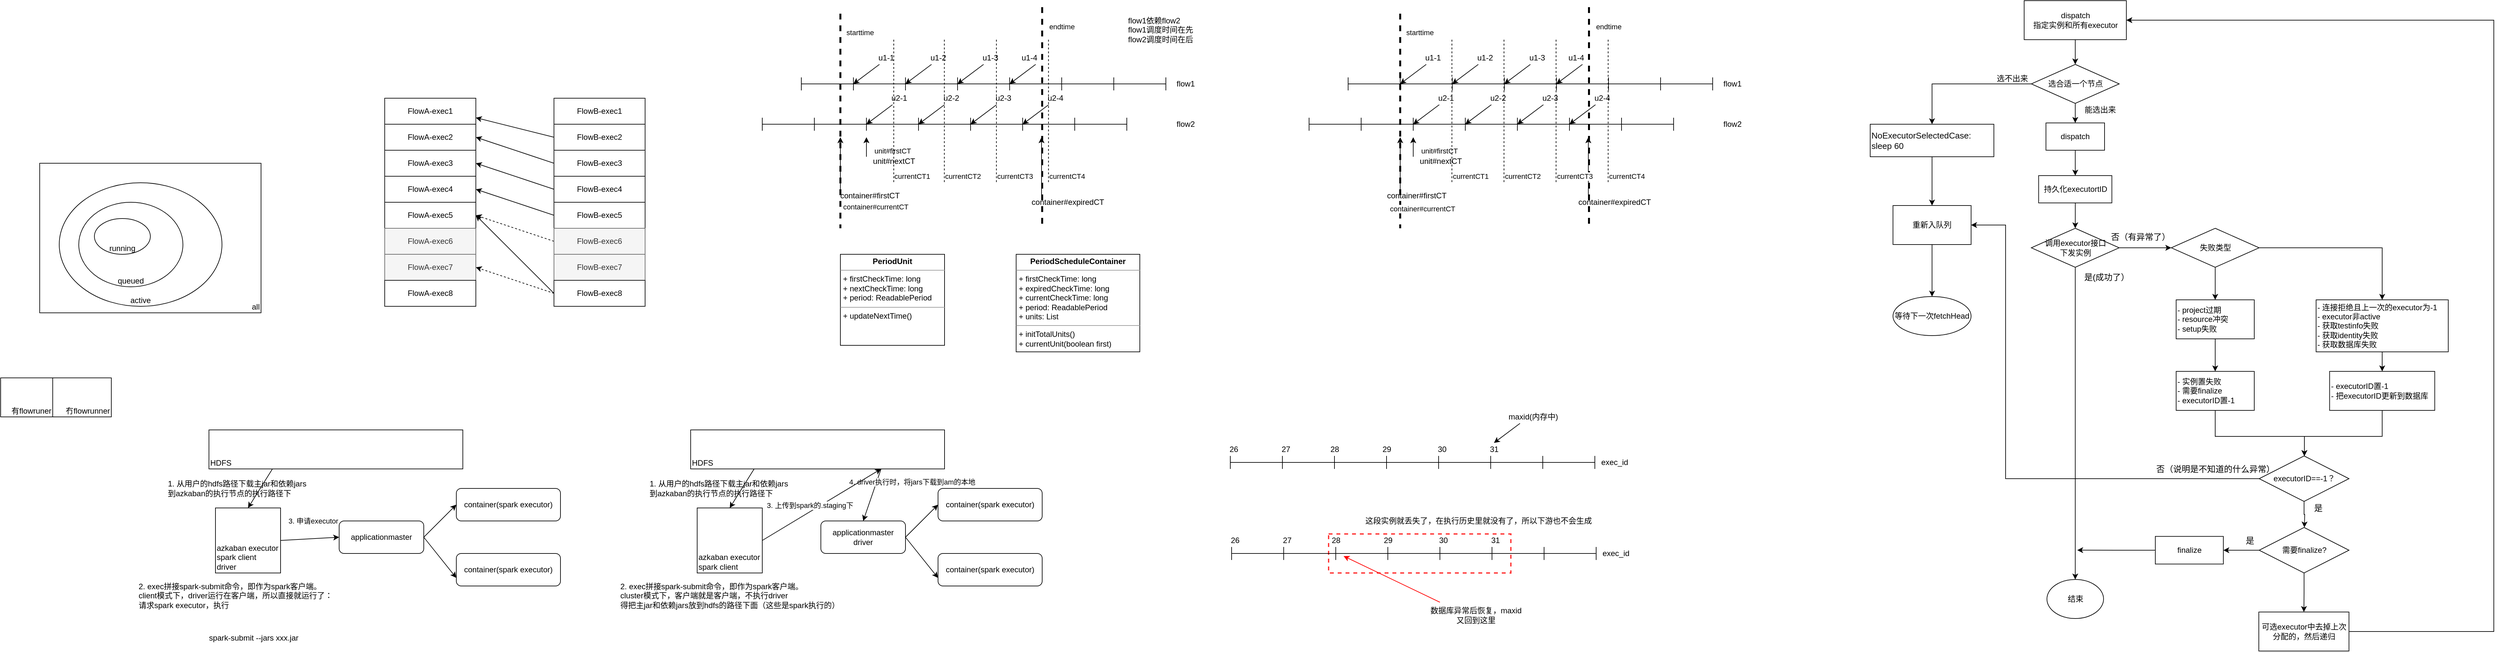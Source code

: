 <mxfile version="17.4.6" type="github">
  <diagram id="aQnRRkF6ognPnJ4j7R5l" name="第 1 页">
    <mxGraphModel dx="1113" dy="640" grid="1" gridSize="10" guides="1" tooltips="1" connect="1" arrows="1" fold="1" page="1" pageScale="1" pageWidth="827" pageHeight="1169" math="0" shadow="0">
      <root>
        <mxCell id="0" />
        <mxCell id="1" parent="0" />
        <mxCell id="nKnP3qgLfvbEVHJZbEmV-66" value="" style="rounded=0;whiteSpace=wrap;html=1;dashed=1;strokeColor=#FF3333;strokeWidth=2;" parent="1" vertex="1">
          <mxGeometry x="2190" y="860" width="280" height="60" as="geometry" />
        </mxCell>
        <mxCell id="pk9T2rpyoznw9BTv7xYc-8" value="all" style="rounded=0;whiteSpace=wrap;html=1;verticalAlign=bottom;align=right;" parent="1" vertex="1">
          <mxGeometry x="210" y="290" width="340" height="230" as="geometry" />
        </mxCell>
        <mxCell id="pk9T2rpyoznw9BTv7xYc-9" value="active" style="ellipse;whiteSpace=wrap;html=1;verticalAlign=bottom;" parent="1" vertex="1">
          <mxGeometry x="240" y="320" width="250" height="190" as="geometry" />
        </mxCell>
        <mxCell id="pk9T2rpyoznw9BTv7xYc-10" value="queued" style="ellipse;whiteSpace=wrap;html=1;verticalAlign=bottom;" parent="1" vertex="1">
          <mxGeometry x="270" y="350" width="160" height="130" as="geometry" />
        </mxCell>
        <mxCell id="pk9T2rpyoznw9BTv7xYc-11" value="running" style="ellipse;whiteSpace=wrap;html=1;verticalAlign=bottom;" parent="1" vertex="1">
          <mxGeometry x="294" y="375" width="86" height="55" as="geometry" />
        </mxCell>
        <mxCell id="pk9T2rpyoznw9BTv7xYc-12" value="有flowruner" style="rounded=0;whiteSpace=wrap;html=1;align=right;verticalAlign=bottom;" parent="1" vertex="1">
          <mxGeometry x="150" y="620" width="80" height="60" as="geometry" />
        </mxCell>
        <mxCell id="pk9T2rpyoznw9BTv7xYc-13" value="冇flowrunner" style="rounded=0;whiteSpace=wrap;html=1;align=right;verticalAlign=bottom;" parent="1" vertex="1">
          <mxGeometry x="230" y="620" width="90" height="60" as="geometry" />
        </mxCell>
        <mxCell id="e2mZM0DdO9kEQqsVOAgc-1" value="FlowA-exec1" style="rounded=0;whiteSpace=wrap;html=1;" parent="1" vertex="1">
          <mxGeometry x="740" y="190" width="140" height="40" as="geometry" />
        </mxCell>
        <mxCell id="e2mZM0DdO9kEQqsVOAgc-6" value="&lt;span&gt;FlowA-exec2&lt;/span&gt;" style="rounded=0;whiteSpace=wrap;html=1;" parent="1" vertex="1">
          <mxGeometry x="740" y="230" width="140" height="40" as="geometry" />
        </mxCell>
        <mxCell id="e2mZM0DdO9kEQqsVOAgc-7" value="&lt;span&gt;FlowA-exec3&lt;/span&gt;" style="rounded=0;whiteSpace=wrap;html=1;" parent="1" vertex="1">
          <mxGeometry x="740" y="270" width="140" height="40" as="geometry" />
        </mxCell>
        <mxCell id="e2mZM0DdO9kEQqsVOAgc-8" value="&lt;span&gt;FlowA-exec4&lt;/span&gt;" style="rounded=0;whiteSpace=wrap;html=1;" parent="1" vertex="1">
          <mxGeometry x="740" y="310" width="140" height="40" as="geometry" />
        </mxCell>
        <mxCell id="e2mZM0DdO9kEQqsVOAgc-9" value="&lt;span&gt;FlowA-exec5&lt;/span&gt;" style="rounded=0;whiteSpace=wrap;html=1;" parent="1" vertex="1">
          <mxGeometry x="740" y="350" width="140" height="40" as="geometry" />
        </mxCell>
        <mxCell id="e2mZM0DdO9kEQqsVOAgc-10" value="&lt;span&gt;FlowA-exec6&lt;/span&gt;" style="rounded=0;whiteSpace=wrap;html=1;fillColor=#f5f5f5;strokeColor=#666666;fontColor=#333333;" parent="1" vertex="1">
          <mxGeometry x="740" y="390" width="140" height="40" as="geometry" />
        </mxCell>
        <mxCell id="e2mZM0DdO9kEQqsVOAgc-11" value="&lt;span&gt;FlowA-exec7&lt;/span&gt;" style="rounded=0;whiteSpace=wrap;html=1;fillColor=#f5f5f5;strokeColor=#666666;fontColor=#333333;" parent="1" vertex="1">
          <mxGeometry x="740" y="430" width="140" height="40" as="geometry" />
        </mxCell>
        <mxCell id="e2mZM0DdO9kEQqsVOAgc-12" value="&lt;span&gt;FlowA-exec8&lt;/span&gt;" style="rounded=0;whiteSpace=wrap;html=1;" parent="1" vertex="1">
          <mxGeometry x="740" y="470" width="140" height="40" as="geometry" />
        </mxCell>
        <mxCell id="e2mZM0DdO9kEQqsVOAgc-13" value="FlowB-exec1" style="rounded=0;whiteSpace=wrap;html=1;" parent="1" vertex="1">
          <mxGeometry x="1000" y="190" width="140" height="40" as="geometry" />
        </mxCell>
        <mxCell id="e2mZM0DdO9kEQqsVOAgc-21" style="rounded=0;orthogonalLoop=1;jettySize=auto;html=1;exitX=0;exitY=0.5;exitDx=0;exitDy=0;entryX=1;entryY=0.75;entryDx=0;entryDy=0;" parent="1" source="e2mZM0DdO9kEQqsVOAgc-14" target="e2mZM0DdO9kEQqsVOAgc-1" edge="1">
          <mxGeometry relative="1" as="geometry" />
        </mxCell>
        <mxCell id="e2mZM0DdO9kEQqsVOAgc-14" value="&lt;span&gt;FlowB-exec2&lt;/span&gt;" style="rounded=0;whiteSpace=wrap;html=1;" parent="1" vertex="1">
          <mxGeometry x="1000" y="230" width="140" height="40" as="geometry" />
        </mxCell>
        <mxCell id="e2mZM0DdO9kEQqsVOAgc-22" style="edgeStyle=none;rounded=0;orthogonalLoop=1;jettySize=auto;html=1;exitX=0;exitY=0.5;exitDx=0;exitDy=0;entryX=1;entryY=0.5;entryDx=0;entryDy=0;" parent="1" source="e2mZM0DdO9kEQqsVOAgc-15" target="e2mZM0DdO9kEQqsVOAgc-6" edge="1">
          <mxGeometry relative="1" as="geometry" />
        </mxCell>
        <mxCell id="e2mZM0DdO9kEQqsVOAgc-15" value="&lt;span&gt;FlowB-exec3&lt;/span&gt;" style="rounded=0;whiteSpace=wrap;html=1;" parent="1" vertex="1">
          <mxGeometry x="1000" y="270" width="140" height="40" as="geometry" />
        </mxCell>
        <mxCell id="e2mZM0DdO9kEQqsVOAgc-23" style="edgeStyle=none;rounded=0;orthogonalLoop=1;jettySize=auto;html=1;exitX=0;exitY=0.5;exitDx=0;exitDy=0;entryX=1;entryY=0.5;entryDx=0;entryDy=0;" parent="1" source="e2mZM0DdO9kEQqsVOAgc-16" target="e2mZM0DdO9kEQqsVOAgc-7" edge="1">
          <mxGeometry relative="1" as="geometry" />
        </mxCell>
        <mxCell id="e2mZM0DdO9kEQqsVOAgc-16" value="&lt;span&gt;FlowB-exec4&lt;/span&gt;" style="rounded=0;whiteSpace=wrap;html=1;" parent="1" vertex="1">
          <mxGeometry x="1000" y="310" width="140" height="40" as="geometry" />
        </mxCell>
        <mxCell id="e2mZM0DdO9kEQqsVOAgc-24" style="edgeStyle=none;rounded=0;orthogonalLoop=1;jettySize=auto;html=1;exitX=0;exitY=0.5;exitDx=0;exitDy=0;entryX=1;entryY=0.5;entryDx=0;entryDy=0;" parent="1" source="e2mZM0DdO9kEQqsVOAgc-17" target="e2mZM0DdO9kEQqsVOAgc-8" edge="1">
          <mxGeometry relative="1" as="geometry" />
        </mxCell>
        <mxCell id="e2mZM0DdO9kEQqsVOAgc-17" value="&lt;span&gt;FlowB-exec5&lt;/span&gt;" style="rounded=0;whiteSpace=wrap;html=1;" parent="1" vertex="1">
          <mxGeometry x="1000" y="350" width="140" height="40" as="geometry" />
        </mxCell>
        <mxCell id="e2mZM0DdO9kEQqsVOAgc-25" style="edgeStyle=none;rounded=0;orthogonalLoop=1;jettySize=auto;html=1;exitX=0;exitY=0.5;exitDx=0;exitDy=0;entryX=1;entryY=0.5;entryDx=0;entryDy=0;dashed=1;" parent="1" source="e2mZM0DdO9kEQqsVOAgc-18" target="e2mZM0DdO9kEQqsVOAgc-9" edge="1">
          <mxGeometry relative="1" as="geometry" />
        </mxCell>
        <mxCell id="e2mZM0DdO9kEQqsVOAgc-18" value="&lt;span&gt;FlowB-exec6&lt;/span&gt;" style="rounded=0;whiteSpace=wrap;html=1;fillColor=#f5f5f5;strokeColor=#666666;fontColor=#333333;shadow=0;" parent="1" vertex="1">
          <mxGeometry x="1000" y="390" width="140" height="40" as="geometry" />
        </mxCell>
        <mxCell id="e2mZM0DdO9kEQqsVOAgc-19" value="&lt;span&gt;FlowB-exec7&lt;/span&gt;" style="rounded=0;whiteSpace=wrap;html=1;fillColor=#f5f5f5;strokeColor=#666666;fontColor=#333333;" parent="1" vertex="1">
          <mxGeometry x="1000" y="430" width="140" height="40" as="geometry" />
        </mxCell>
        <mxCell id="e2mZM0DdO9kEQqsVOAgc-26" style="edgeStyle=none;rounded=0;orthogonalLoop=1;jettySize=auto;html=1;exitX=0;exitY=0.5;exitDx=0;exitDy=0;entryX=1;entryY=0.5;entryDx=0;entryDy=0;dashed=1;" parent="1" source="e2mZM0DdO9kEQqsVOAgc-20" target="e2mZM0DdO9kEQqsVOAgc-11" edge="1">
          <mxGeometry relative="1" as="geometry" />
        </mxCell>
        <mxCell id="e2mZM0DdO9kEQqsVOAgc-27" style="edgeStyle=none;rounded=0;orthogonalLoop=1;jettySize=auto;html=1;exitX=0;exitY=0.5;exitDx=0;exitDy=0;entryX=1;entryY=0.5;entryDx=0;entryDy=0;" parent="1" source="e2mZM0DdO9kEQqsVOAgc-20" target="e2mZM0DdO9kEQqsVOAgc-9" edge="1">
          <mxGeometry relative="1" as="geometry" />
        </mxCell>
        <mxCell id="e2mZM0DdO9kEQqsVOAgc-20" value="&lt;span&gt;FlowB-exec8&lt;/span&gt;" style="rounded=0;whiteSpace=wrap;html=1;" parent="1" vertex="1">
          <mxGeometry x="1000" y="470" width="140" height="40" as="geometry" />
        </mxCell>
        <mxCell id="pfVYuSR0jJSsjKPyAvSp-11" value="&lt;p style=&quot;margin: 0px ; margin-top: 4px ; text-align: center&quot;&gt;&lt;b&gt;PeriodScheduleContainer&lt;/b&gt;&lt;br&gt;&lt;/p&gt;&lt;hr size=&quot;1&quot;&gt;&lt;p style=&quot;margin: 0px ; margin-left: 4px&quot;&gt;+ firstCheckTime: long&lt;/p&gt;&lt;p style=&quot;margin: 0px ; margin-left: 4px&quot;&gt;+ expiredCheckTime: long&lt;/p&gt;&lt;p style=&quot;margin: 0px ; margin-left: 4px&quot;&gt;+ currentCheckTime: long&lt;/p&gt;&lt;p style=&quot;margin: 0px ; margin-left: 4px&quot;&gt;+ period: ReadablePeriod&lt;/p&gt;&lt;p style=&quot;margin: 0px ; margin-left: 4px&quot;&gt;+ units: List&lt;/p&gt;&lt;hr size=&quot;1&quot;&gt;&lt;p style=&quot;margin: 0px ; margin-left: 4px&quot;&gt;+ initTotalUnits()&lt;/p&gt;&lt;p style=&quot;margin: 0px ; margin-left: 4px&quot;&gt;+ currentUnit(boolean first)&lt;/p&gt;" style="verticalAlign=top;align=left;overflow=fill;fontSize=12;fontFamily=Helvetica;html=1;" parent="1" vertex="1">
          <mxGeometry x="1710" y="430" width="190" height="150" as="geometry" />
        </mxCell>
        <mxCell id="pfVYuSR0jJSsjKPyAvSp-12" value="&lt;p style=&quot;margin: 0px ; margin-top: 4px ; text-align: center&quot;&gt;&lt;b&gt;PeriodUnit&lt;/b&gt;&lt;/p&gt;&lt;hr size=&quot;1&quot;&gt;&lt;p style=&quot;margin: 0px ; margin-left: 4px&quot;&gt;+ firstCheckTime: long&lt;/p&gt;&lt;p style=&quot;margin: 0px ; margin-left: 4px&quot;&gt;+ nextCheckTime: long&lt;/p&gt;&lt;p style=&quot;margin: 0px ; margin-left: 4px&quot;&gt;+ period: ReadablePeriod&lt;/p&gt;&lt;hr size=&quot;1&quot;&gt;&lt;p style=&quot;margin: 0px ; margin-left: 4px&quot;&gt;+ updateNextTime()&lt;/p&gt;" style="verticalAlign=top;align=left;overflow=fill;fontSize=12;fontFamily=Helvetica;html=1;" parent="1" vertex="1">
          <mxGeometry x="1440" y="430" width="160" height="140" as="geometry" />
        </mxCell>
        <mxCell id="pfVYuSR0jJSsjKPyAvSp-16" value="" style="shape=crossbar;whiteSpace=wrap;html=1;rounded=1;verticalAlign=bottom;" parent="1" vertex="1">
          <mxGeometry x="1320" y="220" width="80" height="20" as="geometry" />
        </mxCell>
        <mxCell id="pfVYuSR0jJSsjKPyAvSp-18" value="" style="shape=crossbar;whiteSpace=wrap;html=1;rounded=1;verticalAlign=bottom;" parent="1" vertex="1">
          <mxGeometry x="1400" y="220" width="80" height="20" as="geometry" />
        </mxCell>
        <mxCell id="pfVYuSR0jJSsjKPyAvSp-19" value="" style="shape=crossbar;whiteSpace=wrap;html=1;rounded=1;verticalAlign=bottom;" parent="1" vertex="1">
          <mxGeometry x="1480" y="220" width="80" height="20" as="geometry" />
        </mxCell>
        <mxCell id="pfVYuSR0jJSsjKPyAvSp-20" value="" style="shape=crossbar;whiteSpace=wrap;html=1;rounded=1;verticalAlign=bottom;" parent="1" vertex="1">
          <mxGeometry x="1560" y="220" width="80" height="20" as="geometry" />
        </mxCell>
        <mxCell id="pfVYuSR0jJSsjKPyAvSp-21" value="" style="shape=crossbar;whiteSpace=wrap;html=1;rounded=1;verticalAlign=bottom;" parent="1" vertex="1">
          <mxGeometry x="1640" y="220" width="80" height="20" as="geometry" />
        </mxCell>
        <mxCell id="pfVYuSR0jJSsjKPyAvSp-22" value="" style="shape=crossbar;whiteSpace=wrap;html=1;rounded=1;verticalAlign=bottom;" parent="1" vertex="1">
          <mxGeometry x="1720" y="220" width="80" height="20" as="geometry" />
        </mxCell>
        <mxCell id="pfVYuSR0jJSsjKPyAvSp-23" value="" style="shape=crossbar;whiteSpace=wrap;html=1;rounded=1;verticalAlign=bottom;" parent="1" vertex="1">
          <mxGeometry x="1800" y="220" width="80" height="20" as="geometry" />
        </mxCell>
        <mxCell id="pfVYuSR0jJSsjKPyAvSp-25" value="" style="endArrow=none;html=1;dashed=1;endFill=0;strokeWidth=3;" parent="1" edge="1">
          <mxGeometry width="50" height="50" relative="1" as="geometry">
            <mxPoint x="1440" y="60" as="sourcePoint" />
            <mxPoint x="1440" y="390" as="targetPoint" />
          </mxGeometry>
        </mxCell>
        <mxCell id="pfVYuSR0jJSsjKPyAvSp-26" value="starttime" style="edgeLabel;html=1;align=center;verticalAlign=middle;resizable=0;points=[];" parent="pfVYuSR0jJSsjKPyAvSp-25" vertex="1" connectable="0">
          <mxGeometry x="-0.796" relative="1" as="geometry">
            <mxPoint x="30" y="-5" as="offset" />
          </mxGeometry>
        </mxCell>
        <mxCell id="pfVYuSR0jJSsjKPyAvSp-27" value="" style="endArrow=none;html=1;dashed=1;endFill=0;strokeWidth=3;" parent="1" edge="1">
          <mxGeometry width="50" height="50" relative="1" as="geometry">
            <mxPoint x="1750" y="50" as="sourcePoint" />
            <mxPoint x="1750" y="390" as="targetPoint" />
          </mxGeometry>
        </mxCell>
        <mxCell id="pfVYuSR0jJSsjKPyAvSp-28" value="endtime" style="edgeLabel;html=1;align=center;verticalAlign=middle;resizable=0;points=[];" parent="pfVYuSR0jJSsjKPyAvSp-27" vertex="1" connectable="0">
          <mxGeometry x="-0.796" relative="1" as="geometry">
            <mxPoint x="30" y="-5" as="offset" />
          </mxGeometry>
        </mxCell>
        <mxCell id="pfVYuSR0jJSsjKPyAvSp-29" value="" style="endArrow=classic;html=1;" parent="1" edge="1">
          <mxGeometry width="50" height="50" relative="1" as="geometry">
            <mxPoint x="1440" y="330" as="sourcePoint" />
            <mxPoint x="1440" y="250" as="targetPoint" />
          </mxGeometry>
        </mxCell>
        <mxCell id="pfVYuSR0jJSsjKPyAvSp-30" value="container#currentCT" style="edgeLabel;html=1;align=center;verticalAlign=middle;resizable=0;points=[];" parent="pfVYuSR0jJSsjKPyAvSp-29" vertex="1" connectable="0">
          <mxGeometry x="-0.755" relative="1" as="geometry">
            <mxPoint x="54" y="37" as="offset" />
          </mxGeometry>
        </mxCell>
        <mxCell id="pfVYuSR0jJSsjKPyAvSp-31" value="container#firstCT" style="text;html=1;align=center;verticalAlign=middle;resizable=0;points=[];autosize=1;strokeColor=none;fillColor=none;" parent="1" vertex="1">
          <mxGeometry x="1430" y="330" width="110" height="20" as="geometry" />
        </mxCell>
        <mxCell id="pfVYuSR0jJSsjKPyAvSp-32" value="" style="endArrow=classic;html=1;" parent="1" edge="1">
          <mxGeometry width="50" height="50" relative="1" as="geometry">
            <mxPoint x="1749" y="340" as="sourcePoint" />
            <mxPoint x="1749" y="250" as="targetPoint" />
          </mxGeometry>
        </mxCell>
        <mxCell id="pfVYuSR0jJSsjKPyAvSp-33" value="&lt;span style=&quot;font-size: 12px;&quot;&gt;container#expiredCT&lt;/span&gt;" style="edgeLabel;html=1;align=center;verticalAlign=middle;resizable=0;points=[];labelBackgroundColor=none;" parent="pfVYuSR0jJSsjKPyAvSp-32" vertex="1" connectable="0">
          <mxGeometry x="-0.755" relative="1" as="geometry">
            <mxPoint x="40" y="21" as="offset" />
          </mxGeometry>
        </mxCell>
        <mxCell id="pfVYuSR0jJSsjKPyAvSp-34" value="" style="endArrow=classic;html=1;" parent="1" edge="1">
          <mxGeometry width="50" height="50" relative="1" as="geometry">
            <mxPoint x="1480" y="280" as="sourcePoint" />
            <mxPoint x="1480" y="250" as="targetPoint" />
          </mxGeometry>
        </mxCell>
        <mxCell id="pfVYuSR0jJSsjKPyAvSp-35" value="unit#firstCT" style="edgeLabel;html=1;align=center;verticalAlign=middle;resizable=0;points=[];" parent="pfVYuSR0jJSsjKPyAvSp-34" vertex="1" connectable="0">
          <mxGeometry x="-0.381" y="-2" relative="1" as="geometry">
            <mxPoint x="38" as="offset" />
          </mxGeometry>
        </mxCell>
        <mxCell id="pfVYuSR0jJSsjKPyAvSp-36" value="unit#nextCT" style="text;html=1;align=center;verticalAlign=middle;resizable=0;points=[];autosize=1;strokeColor=none;fillColor=none;" parent="1" vertex="1">
          <mxGeometry x="1482" y="277" width="80" height="20" as="geometry" />
        </mxCell>
        <mxCell id="pfVYuSR0jJSsjKPyAvSp-37" value="" style="shape=crossbar;whiteSpace=wrap;html=1;rounded=1;verticalAlign=bottom;" parent="1" vertex="1">
          <mxGeometry x="1380" y="158" width="80" height="20" as="geometry" />
        </mxCell>
        <mxCell id="pfVYuSR0jJSsjKPyAvSp-38" value="" style="shape=crossbar;whiteSpace=wrap;html=1;rounded=1;verticalAlign=bottom;" parent="1" vertex="1">
          <mxGeometry x="1460" y="158" width="80" height="20" as="geometry" />
        </mxCell>
        <mxCell id="pfVYuSR0jJSsjKPyAvSp-39" value="" style="shape=crossbar;whiteSpace=wrap;html=1;rounded=1;verticalAlign=bottom;" parent="1" vertex="1">
          <mxGeometry x="1540" y="158" width="80" height="20" as="geometry" />
        </mxCell>
        <mxCell id="pfVYuSR0jJSsjKPyAvSp-40" value="" style="shape=crossbar;whiteSpace=wrap;html=1;rounded=1;verticalAlign=bottom;" parent="1" vertex="1">
          <mxGeometry x="1620" y="158" width="80" height="20" as="geometry" />
        </mxCell>
        <mxCell id="pfVYuSR0jJSsjKPyAvSp-41" value="" style="shape=crossbar;whiteSpace=wrap;html=1;rounded=1;verticalAlign=bottom;" parent="1" vertex="1">
          <mxGeometry x="1700" y="158" width="80" height="20" as="geometry" />
        </mxCell>
        <mxCell id="pfVYuSR0jJSsjKPyAvSp-42" value="" style="shape=crossbar;whiteSpace=wrap;html=1;rounded=1;verticalAlign=bottom;" parent="1" vertex="1">
          <mxGeometry x="1780" y="158" width="80" height="20" as="geometry" />
        </mxCell>
        <mxCell id="pfVYuSR0jJSsjKPyAvSp-43" value="" style="shape=crossbar;whiteSpace=wrap;html=1;rounded=1;verticalAlign=bottom;" parent="1" vertex="1">
          <mxGeometry x="1860" y="158" width="80" height="20" as="geometry" />
        </mxCell>
        <mxCell id="pfVYuSR0jJSsjKPyAvSp-44" value="flow1" style="text;html=1;align=center;verticalAlign=middle;resizable=0;points=[];autosize=1;strokeColor=none;fillColor=none;" parent="1" vertex="1">
          <mxGeometry x="1950" y="158" width="40" height="20" as="geometry" />
        </mxCell>
        <mxCell id="pfVYuSR0jJSsjKPyAvSp-45" value="flow2" style="text;html=1;align=center;verticalAlign=middle;resizable=0;points=[];autosize=1;strokeColor=none;fillColor=none;" parent="1" vertex="1">
          <mxGeometry x="1950" y="220" width="40" height="20" as="geometry" />
        </mxCell>
        <mxCell id="pfVYuSR0jJSsjKPyAvSp-46" value="" style="endArrow=classic;html=1;entryX=0;entryY=0.5;entryDx=0;entryDy=0;entryPerimeter=0;" parent="1" target="pfVYuSR0jJSsjKPyAvSp-38" edge="1">
          <mxGeometry width="50" height="50" relative="1" as="geometry">
            <mxPoint x="1500" y="138" as="sourcePoint" />
            <mxPoint x="1550" y="88" as="targetPoint" />
          </mxGeometry>
        </mxCell>
        <mxCell id="pfVYuSR0jJSsjKPyAvSp-47" value="u1-1" style="text;html=1;align=center;verticalAlign=middle;resizable=0;points=[];autosize=1;strokeColor=none;fillColor=none;" parent="1" vertex="1">
          <mxGeometry x="1490" y="118" width="40" height="20" as="geometry" />
        </mxCell>
        <mxCell id="pfVYuSR0jJSsjKPyAvSp-48" value="" style="endArrow=classic;html=1;entryX=0;entryY=0.5;entryDx=0;entryDy=0;entryPerimeter=0;" parent="1" target="pfVYuSR0jJSsjKPyAvSp-39" edge="1">
          <mxGeometry width="50" height="50" relative="1" as="geometry">
            <mxPoint x="1580" y="138" as="sourcePoint" />
            <mxPoint x="1470" y="178" as="targetPoint" />
          </mxGeometry>
        </mxCell>
        <mxCell id="pfVYuSR0jJSsjKPyAvSp-49" value="u1-2" style="text;html=1;align=center;verticalAlign=middle;resizable=0;points=[];autosize=1;strokeColor=none;fillColor=none;" parent="1" vertex="1">
          <mxGeometry x="1570" y="118" width="40" height="20" as="geometry" />
        </mxCell>
        <mxCell id="pfVYuSR0jJSsjKPyAvSp-53" value="" style="endArrow=classic;html=1;entryX=0;entryY=0.5;entryDx=0;entryDy=0;entryPerimeter=0;" parent="1" edge="1">
          <mxGeometry width="50" height="50" relative="1" as="geometry">
            <mxPoint x="1660" y="138" as="sourcePoint" />
            <mxPoint x="1620" y="168" as="targetPoint" />
          </mxGeometry>
        </mxCell>
        <mxCell id="pfVYuSR0jJSsjKPyAvSp-54" value="u1-3" style="text;html=1;align=center;verticalAlign=middle;resizable=0;points=[];autosize=1;strokeColor=none;fillColor=none;" parent="1" vertex="1">
          <mxGeometry x="1650" y="118" width="40" height="20" as="geometry" />
        </mxCell>
        <mxCell id="pfVYuSR0jJSsjKPyAvSp-55" value="" style="endArrow=classic;html=1;entryX=0;entryY=0.5;entryDx=0;entryDy=0;entryPerimeter=0;" parent="1" edge="1">
          <mxGeometry width="50" height="50" relative="1" as="geometry">
            <mxPoint x="1740" y="138" as="sourcePoint" />
            <mxPoint x="1700" y="168" as="targetPoint" />
          </mxGeometry>
        </mxCell>
        <mxCell id="pfVYuSR0jJSsjKPyAvSp-56" value="u1-4" style="text;html=1;align=center;verticalAlign=middle;resizable=0;points=[];autosize=1;strokeColor=none;fillColor=none;" parent="1" vertex="1">
          <mxGeometry x="1710" y="118" width="40" height="20" as="geometry" />
        </mxCell>
        <mxCell id="pfVYuSR0jJSsjKPyAvSp-57" value="" style="endArrow=classic;html=1;entryX=0;entryY=0.5;entryDx=0;entryDy=0;entryPerimeter=0;" parent="1" edge="1">
          <mxGeometry width="50" height="50" relative="1" as="geometry">
            <mxPoint x="1520" y="200" as="sourcePoint" />
            <mxPoint x="1480" y="230" as="targetPoint" />
          </mxGeometry>
        </mxCell>
        <mxCell id="pfVYuSR0jJSsjKPyAvSp-58" value="u2-1" style="text;html=1;align=center;verticalAlign=middle;resizable=0;points=[];autosize=1;strokeColor=none;fillColor=none;" parent="1" vertex="1">
          <mxGeometry x="1510" y="180" width="40" height="20" as="geometry" />
        </mxCell>
        <mxCell id="pfVYuSR0jJSsjKPyAvSp-59" value="" style="endArrow=classic;html=1;entryX=0;entryY=0.5;entryDx=0;entryDy=0;entryPerimeter=0;" parent="1" edge="1">
          <mxGeometry width="50" height="50" relative="1" as="geometry">
            <mxPoint x="1600" y="200" as="sourcePoint" />
            <mxPoint x="1560" y="230" as="targetPoint" />
          </mxGeometry>
        </mxCell>
        <mxCell id="pfVYuSR0jJSsjKPyAvSp-60" value="u2-2" style="text;html=1;align=center;verticalAlign=middle;resizable=0;points=[];autosize=1;strokeColor=none;fillColor=none;" parent="1" vertex="1">
          <mxGeometry x="1590" y="180" width="40" height="20" as="geometry" />
        </mxCell>
        <mxCell id="pfVYuSR0jJSsjKPyAvSp-61" value="" style="endArrow=classic;html=1;entryX=0;entryY=0.5;entryDx=0;entryDy=0;entryPerimeter=0;" parent="1" edge="1">
          <mxGeometry width="50" height="50" relative="1" as="geometry">
            <mxPoint x="1680" y="200" as="sourcePoint" />
            <mxPoint x="1640" y="230" as="targetPoint" />
          </mxGeometry>
        </mxCell>
        <mxCell id="pfVYuSR0jJSsjKPyAvSp-62" value="u2-3" style="text;html=1;align=center;verticalAlign=middle;resizable=0;points=[];autosize=1;strokeColor=none;fillColor=none;" parent="1" vertex="1">
          <mxGeometry x="1670" y="180" width="40" height="20" as="geometry" />
        </mxCell>
        <mxCell id="pfVYuSR0jJSsjKPyAvSp-63" value="" style="endArrow=classic;html=1;entryX=0;entryY=0.5;entryDx=0;entryDy=0;entryPerimeter=0;" parent="1" edge="1">
          <mxGeometry width="50" height="50" relative="1" as="geometry">
            <mxPoint x="1760" y="200" as="sourcePoint" />
            <mxPoint x="1720" y="230" as="targetPoint" />
          </mxGeometry>
        </mxCell>
        <mxCell id="pfVYuSR0jJSsjKPyAvSp-64" value="u2-4" style="text;html=1;align=center;verticalAlign=middle;resizable=0;points=[];autosize=1;strokeColor=none;fillColor=none;" parent="1" vertex="1">
          <mxGeometry x="1750" y="180" width="40" height="20" as="geometry" />
        </mxCell>
        <mxCell id="pfVYuSR0jJSsjKPyAvSp-65" value="flow1依赖flow2&lt;br&gt;flow1调度时间在先&lt;br&gt;flow2调度时间在后" style="text;html=1;align=left;verticalAlign=middle;resizable=0;points=[];autosize=1;strokeColor=none;fillColor=none;" parent="1" vertex="1">
          <mxGeometry x="1880" y="60" width="120" height="50" as="geometry" />
        </mxCell>
        <mxCell id="pfVYuSR0jJSsjKPyAvSp-66" value="" style="endArrow=none;html=1;dashed=1;endFill=0;strokeWidth=1;" parent="1" edge="1">
          <mxGeometry width="50" height="50" relative="1" as="geometry">
            <mxPoint x="1522" y="100" as="sourcePoint" />
            <mxPoint x="1522" y="320" as="targetPoint" />
          </mxGeometry>
        </mxCell>
        <mxCell id="pfVYuSR0jJSsjKPyAvSp-67" value="currentCT1" style="edgeLabel;html=1;align=center;verticalAlign=middle;resizable=0;points=[];" parent="pfVYuSR0jJSsjKPyAvSp-66" vertex="1" connectable="0">
          <mxGeometry x="-0.796" relative="1" as="geometry">
            <mxPoint x="28" y="187" as="offset" />
          </mxGeometry>
        </mxCell>
        <mxCell id="pfVYuSR0jJSsjKPyAvSp-68" value="" style="endArrow=none;html=1;dashed=1;endFill=0;strokeWidth=1;" parent="1" edge="1">
          <mxGeometry width="50" height="50" relative="1" as="geometry">
            <mxPoint x="1599.71" y="100" as="sourcePoint" />
            <mxPoint x="1599.71" y="320" as="targetPoint" />
          </mxGeometry>
        </mxCell>
        <mxCell id="pfVYuSR0jJSsjKPyAvSp-69" value="currentCT2" style="edgeLabel;html=1;align=center;verticalAlign=middle;resizable=0;points=[];" parent="pfVYuSR0jJSsjKPyAvSp-68" vertex="1" connectable="0">
          <mxGeometry x="-0.796" relative="1" as="geometry">
            <mxPoint x="28" y="187" as="offset" />
          </mxGeometry>
        </mxCell>
        <mxCell id="pfVYuSR0jJSsjKPyAvSp-70" value="" style="endArrow=none;html=1;dashed=1;endFill=0;strokeWidth=1;" parent="1" edge="1">
          <mxGeometry width="50" height="50" relative="1" as="geometry">
            <mxPoint x="1679.71" y="100" as="sourcePoint" />
            <mxPoint x="1679.71" y="320" as="targetPoint" />
          </mxGeometry>
        </mxCell>
        <mxCell id="pfVYuSR0jJSsjKPyAvSp-71" value="currentCT3" style="edgeLabel;html=1;align=center;verticalAlign=middle;resizable=0;points=[];" parent="pfVYuSR0jJSsjKPyAvSp-70" vertex="1" connectable="0">
          <mxGeometry x="-0.796" relative="1" as="geometry">
            <mxPoint x="28" y="187" as="offset" />
          </mxGeometry>
        </mxCell>
        <mxCell id="pfVYuSR0jJSsjKPyAvSp-72" value="" style="endArrow=none;html=1;dashed=1;endFill=0;strokeWidth=1;" parent="1" edge="1">
          <mxGeometry width="50" height="50" relative="1" as="geometry">
            <mxPoint x="1759.71" y="100" as="sourcePoint" />
            <mxPoint x="1759.71" y="320" as="targetPoint" />
          </mxGeometry>
        </mxCell>
        <mxCell id="pfVYuSR0jJSsjKPyAvSp-73" value="currentCT4" style="edgeLabel;html=1;align=center;verticalAlign=middle;resizable=0;points=[];" parent="pfVYuSR0jJSsjKPyAvSp-72" vertex="1" connectable="0">
          <mxGeometry x="-0.796" relative="1" as="geometry">
            <mxPoint x="28" y="187" as="offset" />
          </mxGeometry>
        </mxCell>
        <mxCell id="pfVYuSR0jJSsjKPyAvSp-74" value="" style="shape=crossbar;whiteSpace=wrap;html=1;rounded=1;verticalAlign=bottom;" parent="1" vertex="1">
          <mxGeometry x="2160" y="220" width="80" height="20" as="geometry" />
        </mxCell>
        <mxCell id="pfVYuSR0jJSsjKPyAvSp-75" value="" style="shape=crossbar;whiteSpace=wrap;html=1;rounded=1;verticalAlign=bottom;" parent="1" vertex="1">
          <mxGeometry x="2240" y="220" width="80" height="20" as="geometry" />
        </mxCell>
        <mxCell id="pfVYuSR0jJSsjKPyAvSp-76" value="" style="shape=crossbar;whiteSpace=wrap;html=1;rounded=1;verticalAlign=bottom;" parent="1" vertex="1">
          <mxGeometry x="2320" y="220" width="80" height="20" as="geometry" />
        </mxCell>
        <mxCell id="pfVYuSR0jJSsjKPyAvSp-77" value="" style="shape=crossbar;whiteSpace=wrap;html=1;rounded=1;verticalAlign=bottom;" parent="1" vertex="1">
          <mxGeometry x="2400" y="220" width="80" height="20" as="geometry" />
        </mxCell>
        <mxCell id="pfVYuSR0jJSsjKPyAvSp-78" value="" style="shape=crossbar;whiteSpace=wrap;html=1;rounded=1;verticalAlign=bottom;" parent="1" vertex="1">
          <mxGeometry x="2480" y="220" width="80" height="20" as="geometry" />
        </mxCell>
        <mxCell id="pfVYuSR0jJSsjKPyAvSp-79" value="" style="shape=crossbar;whiteSpace=wrap;html=1;rounded=1;verticalAlign=bottom;" parent="1" vertex="1">
          <mxGeometry x="2560" y="220" width="80" height="20" as="geometry" />
        </mxCell>
        <mxCell id="pfVYuSR0jJSsjKPyAvSp-80" value="" style="shape=crossbar;whiteSpace=wrap;html=1;rounded=1;verticalAlign=bottom;" parent="1" vertex="1">
          <mxGeometry x="2640" y="220" width="80" height="20" as="geometry" />
        </mxCell>
        <mxCell id="pfVYuSR0jJSsjKPyAvSp-81" value="" style="endArrow=none;html=1;dashed=1;endFill=0;strokeWidth=3;" parent="1" edge="1">
          <mxGeometry width="50" height="50" relative="1" as="geometry">
            <mxPoint x="2300" y="60" as="sourcePoint" />
            <mxPoint x="2300" y="390" as="targetPoint" />
          </mxGeometry>
        </mxCell>
        <mxCell id="pfVYuSR0jJSsjKPyAvSp-82" value="starttime" style="edgeLabel;html=1;align=center;verticalAlign=middle;resizable=0;points=[];" parent="pfVYuSR0jJSsjKPyAvSp-81" vertex="1" connectable="0">
          <mxGeometry x="-0.796" relative="1" as="geometry">
            <mxPoint x="30" y="-5" as="offset" />
          </mxGeometry>
        </mxCell>
        <mxCell id="pfVYuSR0jJSsjKPyAvSp-83" value="" style="endArrow=none;html=1;dashed=1;endFill=0;strokeWidth=3;" parent="1" edge="1">
          <mxGeometry width="50" height="50" relative="1" as="geometry">
            <mxPoint x="2590" y="50" as="sourcePoint" />
            <mxPoint x="2590" y="390" as="targetPoint" />
          </mxGeometry>
        </mxCell>
        <mxCell id="pfVYuSR0jJSsjKPyAvSp-84" value="endtime" style="edgeLabel;html=1;align=center;verticalAlign=middle;resizable=0;points=[];" parent="pfVYuSR0jJSsjKPyAvSp-83" vertex="1" connectable="0">
          <mxGeometry x="-0.796" relative="1" as="geometry">
            <mxPoint x="30" y="-5" as="offset" />
          </mxGeometry>
        </mxCell>
        <mxCell id="pfVYuSR0jJSsjKPyAvSp-85" value="" style="endArrow=classic;html=1;" parent="1" edge="1">
          <mxGeometry width="50" height="50" relative="1" as="geometry">
            <mxPoint x="2300" y="330" as="sourcePoint" />
            <mxPoint x="2300" y="250" as="targetPoint" />
          </mxGeometry>
        </mxCell>
        <mxCell id="pfVYuSR0jJSsjKPyAvSp-86" value="container#currentCT" style="edgeLabel;html=1;align=center;verticalAlign=middle;resizable=0;points=[];" parent="pfVYuSR0jJSsjKPyAvSp-85" vertex="1" connectable="0">
          <mxGeometry x="-0.755" relative="1" as="geometry">
            <mxPoint x="34" y="40" as="offset" />
          </mxGeometry>
        </mxCell>
        <mxCell id="pfVYuSR0jJSsjKPyAvSp-87" value="container#firstCT" style="text;html=1;align=center;verticalAlign=middle;resizable=0;points=[];autosize=1;strokeColor=none;fillColor=none;" parent="1" vertex="1">
          <mxGeometry x="2270" y="330" width="110" height="20" as="geometry" />
        </mxCell>
        <mxCell id="pfVYuSR0jJSsjKPyAvSp-88" value="" style="endArrow=classic;html=1;" parent="1" edge="1">
          <mxGeometry width="50" height="50" relative="1" as="geometry">
            <mxPoint x="2589" y="340" as="sourcePoint" />
            <mxPoint x="2589" y="250" as="targetPoint" />
          </mxGeometry>
        </mxCell>
        <mxCell id="pfVYuSR0jJSsjKPyAvSp-89" value="&lt;span style=&quot;font-size: 12px;&quot;&gt;container#expiredCT&lt;/span&gt;" style="edgeLabel;html=1;align=center;verticalAlign=middle;resizable=0;points=[];labelBackgroundColor=none;" parent="pfVYuSR0jJSsjKPyAvSp-88" vertex="1" connectable="0">
          <mxGeometry x="-0.755" relative="1" as="geometry">
            <mxPoint x="40" y="21" as="offset" />
          </mxGeometry>
        </mxCell>
        <mxCell id="pfVYuSR0jJSsjKPyAvSp-90" value="" style="endArrow=classic;html=1;" parent="1" edge="1">
          <mxGeometry width="50" height="50" relative="1" as="geometry">
            <mxPoint x="2320" y="280" as="sourcePoint" />
            <mxPoint x="2320" y="250" as="targetPoint" />
          </mxGeometry>
        </mxCell>
        <mxCell id="pfVYuSR0jJSsjKPyAvSp-91" value="unit#firstCT" style="edgeLabel;html=1;align=center;verticalAlign=middle;resizable=0;points=[];" parent="pfVYuSR0jJSsjKPyAvSp-90" vertex="1" connectable="0">
          <mxGeometry x="-0.381" y="-2" relative="1" as="geometry">
            <mxPoint x="38" as="offset" />
          </mxGeometry>
        </mxCell>
        <mxCell id="pfVYuSR0jJSsjKPyAvSp-92" value="unit#nextCT" style="text;html=1;align=center;verticalAlign=middle;resizable=0;points=[];autosize=1;strokeColor=none;fillColor=none;" parent="1" vertex="1">
          <mxGeometry x="2322" y="277" width="80" height="20" as="geometry" />
        </mxCell>
        <mxCell id="pfVYuSR0jJSsjKPyAvSp-93" value="" style="shape=crossbar;whiteSpace=wrap;html=1;rounded=1;verticalAlign=bottom;" parent="1" vertex="1">
          <mxGeometry x="2220" y="158" width="80" height="20" as="geometry" />
        </mxCell>
        <mxCell id="pfVYuSR0jJSsjKPyAvSp-94" value="" style="shape=crossbar;whiteSpace=wrap;html=1;rounded=1;verticalAlign=bottom;" parent="1" vertex="1">
          <mxGeometry x="2300" y="158" width="80" height="20" as="geometry" />
        </mxCell>
        <mxCell id="pfVYuSR0jJSsjKPyAvSp-95" value="" style="shape=crossbar;whiteSpace=wrap;html=1;rounded=1;verticalAlign=bottom;" parent="1" vertex="1">
          <mxGeometry x="2380" y="158" width="80" height="20" as="geometry" />
        </mxCell>
        <mxCell id="pfVYuSR0jJSsjKPyAvSp-96" value="" style="shape=crossbar;whiteSpace=wrap;html=1;rounded=1;verticalAlign=bottom;" parent="1" vertex="1">
          <mxGeometry x="2460" y="158" width="80" height="20" as="geometry" />
        </mxCell>
        <mxCell id="pfVYuSR0jJSsjKPyAvSp-97" value="" style="shape=crossbar;whiteSpace=wrap;html=1;rounded=1;verticalAlign=bottom;" parent="1" vertex="1">
          <mxGeometry x="2540" y="158" width="80" height="20" as="geometry" />
        </mxCell>
        <mxCell id="pfVYuSR0jJSsjKPyAvSp-98" value="" style="shape=crossbar;whiteSpace=wrap;html=1;rounded=1;verticalAlign=bottom;" parent="1" vertex="1">
          <mxGeometry x="2620" y="158" width="80" height="20" as="geometry" />
        </mxCell>
        <mxCell id="pfVYuSR0jJSsjKPyAvSp-99" value="" style="shape=crossbar;whiteSpace=wrap;html=1;rounded=1;verticalAlign=bottom;" parent="1" vertex="1">
          <mxGeometry x="2700" y="158" width="80" height="20" as="geometry" />
        </mxCell>
        <mxCell id="pfVYuSR0jJSsjKPyAvSp-100" value="flow1" style="text;html=1;align=center;verticalAlign=middle;resizable=0;points=[];autosize=1;strokeColor=none;fillColor=none;" parent="1" vertex="1">
          <mxGeometry x="2790" y="158" width="40" height="20" as="geometry" />
        </mxCell>
        <mxCell id="pfVYuSR0jJSsjKPyAvSp-101" value="flow2" style="text;html=1;align=center;verticalAlign=middle;resizable=0;points=[];autosize=1;strokeColor=none;fillColor=none;" parent="1" vertex="1">
          <mxGeometry x="2790" y="220" width="40" height="20" as="geometry" />
        </mxCell>
        <mxCell id="pfVYuSR0jJSsjKPyAvSp-102" value="" style="endArrow=classic;html=1;entryX=0;entryY=0.5;entryDx=0;entryDy=0;entryPerimeter=0;" parent="1" target="pfVYuSR0jJSsjKPyAvSp-94" edge="1">
          <mxGeometry width="50" height="50" relative="1" as="geometry">
            <mxPoint x="2340" y="138" as="sourcePoint" />
            <mxPoint x="2390" y="88" as="targetPoint" />
          </mxGeometry>
        </mxCell>
        <mxCell id="pfVYuSR0jJSsjKPyAvSp-103" value="u1-1" style="text;html=1;align=center;verticalAlign=middle;resizable=0;points=[];autosize=1;strokeColor=none;fillColor=none;" parent="1" vertex="1">
          <mxGeometry x="2330" y="118" width="40" height="20" as="geometry" />
        </mxCell>
        <mxCell id="pfVYuSR0jJSsjKPyAvSp-104" value="" style="endArrow=classic;html=1;entryX=0;entryY=0.5;entryDx=0;entryDy=0;entryPerimeter=0;" parent="1" target="pfVYuSR0jJSsjKPyAvSp-95" edge="1">
          <mxGeometry width="50" height="50" relative="1" as="geometry">
            <mxPoint x="2420" y="138" as="sourcePoint" />
            <mxPoint x="2310" y="178" as="targetPoint" />
          </mxGeometry>
        </mxCell>
        <mxCell id="pfVYuSR0jJSsjKPyAvSp-105" value="u1-2" style="text;html=1;align=center;verticalAlign=middle;resizable=0;points=[];autosize=1;strokeColor=none;fillColor=none;" parent="1" vertex="1">
          <mxGeometry x="2410" y="118" width="40" height="20" as="geometry" />
        </mxCell>
        <mxCell id="pfVYuSR0jJSsjKPyAvSp-106" value="" style="endArrow=classic;html=1;entryX=0;entryY=0.5;entryDx=0;entryDy=0;entryPerimeter=0;" parent="1" edge="1">
          <mxGeometry width="50" height="50" relative="1" as="geometry">
            <mxPoint x="2500" y="138" as="sourcePoint" />
            <mxPoint x="2460" y="168" as="targetPoint" />
          </mxGeometry>
        </mxCell>
        <mxCell id="pfVYuSR0jJSsjKPyAvSp-107" value="u1-3" style="text;html=1;align=center;verticalAlign=middle;resizable=0;points=[];autosize=1;strokeColor=none;fillColor=none;" parent="1" vertex="1">
          <mxGeometry x="2490" y="118" width="40" height="20" as="geometry" />
        </mxCell>
        <mxCell id="pfVYuSR0jJSsjKPyAvSp-108" value="" style="endArrow=classic;html=1;entryX=0;entryY=0.5;entryDx=0;entryDy=0;entryPerimeter=0;" parent="1" edge="1">
          <mxGeometry width="50" height="50" relative="1" as="geometry">
            <mxPoint x="2580" y="138" as="sourcePoint" />
            <mxPoint x="2540" y="168" as="targetPoint" />
          </mxGeometry>
        </mxCell>
        <mxCell id="pfVYuSR0jJSsjKPyAvSp-109" value="u1-4" style="text;html=1;align=center;verticalAlign=middle;resizable=0;points=[];autosize=1;strokeColor=none;fillColor=none;" parent="1" vertex="1">
          <mxGeometry x="2550" y="118" width="40" height="20" as="geometry" />
        </mxCell>
        <mxCell id="pfVYuSR0jJSsjKPyAvSp-110" value="" style="endArrow=classic;html=1;entryX=0;entryY=0.5;entryDx=0;entryDy=0;entryPerimeter=0;" parent="1" edge="1">
          <mxGeometry width="50" height="50" relative="1" as="geometry">
            <mxPoint x="2360" y="200" as="sourcePoint" />
            <mxPoint x="2320" y="230" as="targetPoint" />
          </mxGeometry>
        </mxCell>
        <mxCell id="pfVYuSR0jJSsjKPyAvSp-111" value="u2-1" style="text;html=1;align=center;verticalAlign=middle;resizable=0;points=[];autosize=1;strokeColor=none;fillColor=none;" parent="1" vertex="1">
          <mxGeometry x="2350" y="180" width="40" height="20" as="geometry" />
        </mxCell>
        <mxCell id="pfVYuSR0jJSsjKPyAvSp-112" value="" style="endArrow=classic;html=1;entryX=0;entryY=0.5;entryDx=0;entryDy=0;entryPerimeter=0;" parent="1" edge="1">
          <mxGeometry width="50" height="50" relative="1" as="geometry">
            <mxPoint x="2440" y="200" as="sourcePoint" />
            <mxPoint x="2400" y="230" as="targetPoint" />
          </mxGeometry>
        </mxCell>
        <mxCell id="pfVYuSR0jJSsjKPyAvSp-113" value="u2-2" style="text;html=1;align=center;verticalAlign=middle;resizable=0;points=[];autosize=1;strokeColor=none;fillColor=none;" parent="1" vertex="1">
          <mxGeometry x="2430" y="180" width="40" height="20" as="geometry" />
        </mxCell>
        <mxCell id="pfVYuSR0jJSsjKPyAvSp-114" value="" style="endArrow=classic;html=1;entryX=0;entryY=0.5;entryDx=0;entryDy=0;entryPerimeter=0;" parent="1" edge="1">
          <mxGeometry width="50" height="50" relative="1" as="geometry">
            <mxPoint x="2520" y="200" as="sourcePoint" />
            <mxPoint x="2480" y="230" as="targetPoint" />
          </mxGeometry>
        </mxCell>
        <mxCell id="pfVYuSR0jJSsjKPyAvSp-115" value="u2-3" style="text;html=1;align=center;verticalAlign=middle;resizable=0;points=[];autosize=1;strokeColor=none;fillColor=none;" parent="1" vertex="1">
          <mxGeometry x="2510" y="180" width="40" height="20" as="geometry" />
        </mxCell>
        <mxCell id="pfVYuSR0jJSsjKPyAvSp-116" value="" style="endArrow=classic;html=1;entryX=0;entryY=0.5;entryDx=0;entryDy=0;entryPerimeter=0;" parent="1" edge="1">
          <mxGeometry width="50" height="50" relative="1" as="geometry">
            <mxPoint x="2600" y="200" as="sourcePoint" />
            <mxPoint x="2560" y="230" as="targetPoint" />
          </mxGeometry>
        </mxCell>
        <mxCell id="pfVYuSR0jJSsjKPyAvSp-117" value="u2-4" style="text;html=1;align=center;verticalAlign=middle;resizable=0;points=[];autosize=1;strokeColor=none;fillColor=none;" parent="1" vertex="1">
          <mxGeometry x="2590" y="180" width="40" height="20" as="geometry" />
        </mxCell>
        <mxCell id="pfVYuSR0jJSsjKPyAvSp-119" value="" style="endArrow=none;html=1;dashed=1;endFill=0;strokeWidth=1;" parent="1" edge="1">
          <mxGeometry width="50" height="50" relative="1" as="geometry">
            <mxPoint x="2379.43" y="100" as="sourcePoint" />
            <mxPoint x="2379.43" y="320" as="targetPoint" />
          </mxGeometry>
        </mxCell>
        <mxCell id="pfVYuSR0jJSsjKPyAvSp-120" value="currentCT1" style="edgeLabel;html=1;align=center;verticalAlign=middle;resizable=0;points=[];" parent="pfVYuSR0jJSsjKPyAvSp-119" vertex="1" connectable="0">
          <mxGeometry x="-0.796" relative="1" as="geometry">
            <mxPoint x="28" y="187" as="offset" />
          </mxGeometry>
        </mxCell>
        <mxCell id="pfVYuSR0jJSsjKPyAvSp-121" value="" style="endArrow=none;html=1;dashed=1;endFill=0;strokeWidth=1;" parent="1" edge="1">
          <mxGeometry width="50" height="50" relative="1" as="geometry">
            <mxPoint x="2459.43" y="100" as="sourcePoint" />
            <mxPoint x="2459.43" y="320" as="targetPoint" />
          </mxGeometry>
        </mxCell>
        <mxCell id="pfVYuSR0jJSsjKPyAvSp-122" value="currentCT2" style="edgeLabel;html=1;align=center;verticalAlign=middle;resizable=0;points=[];" parent="pfVYuSR0jJSsjKPyAvSp-121" vertex="1" connectable="0">
          <mxGeometry x="-0.796" relative="1" as="geometry">
            <mxPoint x="28" y="187" as="offset" />
          </mxGeometry>
        </mxCell>
        <mxCell id="pfVYuSR0jJSsjKPyAvSp-123" value="" style="endArrow=none;html=1;dashed=1;endFill=0;strokeWidth=1;" parent="1" edge="1">
          <mxGeometry width="50" height="50" relative="1" as="geometry">
            <mxPoint x="2539.43" y="100" as="sourcePoint" />
            <mxPoint x="2539.43" y="320" as="targetPoint" />
          </mxGeometry>
        </mxCell>
        <mxCell id="pfVYuSR0jJSsjKPyAvSp-124" value="currentCT3" style="edgeLabel;html=1;align=center;verticalAlign=middle;resizable=0;points=[];" parent="pfVYuSR0jJSsjKPyAvSp-123" vertex="1" connectable="0">
          <mxGeometry x="-0.796" relative="1" as="geometry">
            <mxPoint x="28" y="187" as="offset" />
          </mxGeometry>
        </mxCell>
        <mxCell id="pfVYuSR0jJSsjKPyAvSp-125" value="" style="endArrow=none;html=1;dashed=1;endFill=0;strokeWidth=1;" parent="1" edge="1">
          <mxGeometry width="50" height="50" relative="1" as="geometry">
            <mxPoint x="2619.43" y="100" as="sourcePoint" />
            <mxPoint x="2619.43" y="320" as="targetPoint" />
          </mxGeometry>
        </mxCell>
        <mxCell id="pfVYuSR0jJSsjKPyAvSp-126" value="currentCT4" style="edgeLabel;html=1;align=center;verticalAlign=middle;resizable=0;points=[];" parent="pfVYuSR0jJSsjKPyAvSp-125" vertex="1" connectable="0">
          <mxGeometry x="-0.796" relative="1" as="geometry">
            <mxPoint x="28" y="187" as="offset" />
          </mxGeometry>
        </mxCell>
        <mxCell id="HcQ_okLv9Eqt01bAgNpB-1" style="rounded=0;orthogonalLoop=1;jettySize=auto;html=1;exitX=0.25;exitY=1;exitDx=0;exitDy=0;entryX=0.5;entryY=0;entryDx=0;entryDy=0;" parent="1" source="HcQ_okLv9Eqt01bAgNpB-2" target="HcQ_okLv9Eqt01bAgNpB-5" edge="1">
          <mxGeometry relative="1" as="geometry" />
        </mxCell>
        <mxCell id="HcQ_okLv9Eqt01bAgNpB-2" value="HDFS" style="rounded=0;whiteSpace=wrap;html=1;align=left;verticalAlign=bottom;" parent="1" vertex="1">
          <mxGeometry x="470" y="700" width="390" height="60" as="geometry" />
        </mxCell>
        <mxCell id="HcQ_okLv9Eqt01bAgNpB-3" style="edgeStyle=none;rounded=0;orthogonalLoop=1;jettySize=auto;html=1;exitX=1;exitY=0.5;exitDx=0;exitDy=0;entryX=0;entryY=0.5;entryDx=0;entryDy=0;" parent="1" source="HcQ_okLv9Eqt01bAgNpB-5" target="HcQ_okLv9Eqt01bAgNpB-8" edge="1">
          <mxGeometry relative="1" as="geometry" />
        </mxCell>
        <mxCell id="HcQ_okLv9Eqt01bAgNpB-4" value="3. 申请executor" style="edgeLabel;html=1;align=center;verticalAlign=middle;resizable=0;points=[];" parent="HcQ_okLv9Eqt01bAgNpB-3" vertex="1" connectable="0">
          <mxGeometry x="-0.561" y="-4" relative="1" as="geometry">
            <mxPoint x="30" y="-33" as="offset" />
          </mxGeometry>
        </mxCell>
        <mxCell id="HcQ_okLv9Eqt01bAgNpB-5" value="azkaban executor&lt;br&gt;spark client&lt;br&gt;driver" style="whiteSpace=wrap;html=1;aspect=fixed;align=left;verticalAlign=bottom;" parent="1" vertex="1">
          <mxGeometry x="480" y="820" width="100" height="100" as="geometry" />
        </mxCell>
        <mxCell id="HcQ_okLv9Eqt01bAgNpB-6" style="edgeStyle=none;rounded=0;orthogonalLoop=1;jettySize=auto;html=1;exitX=1;exitY=0.5;exitDx=0;exitDy=0;entryX=0;entryY=0.5;entryDx=0;entryDy=0;" parent="1" source="HcQ_okLv9Eqt01bAgNpB-8" target="HcQ_okLv9Eqt01bAgNpB-11" edge="1">
          <mxGeometry relative="1" as="geometry" />
        </mxCell>
        <mxCell id="HcQ_okLv9Eqt01bAgNpB-7" style="edgeStyle=none;rounded=0;orthogonalLoop=1;jettySize=auto;html=1;entryX=0;entryY=0.75;entryDx=0;entryDy=0;exitX=1;exitY=0.5;exitDx=0;exitDy=0;" parent="1" source="HcQ_okLv9Eqt01bAgNpB-8" target="HcQ_okLv9Eqt01bAgNpB-12" edge="1">
          <mxGeometry relative="1" as="geometry" />
        </mxCell>
        <mxCell id="HcQ_okLv9Eqt01bAgNpB-8" value="applicationmaster" style="rounded=1;whiteSpace=wrap;html=1;" parent="1" vertex="1">
          <mxGeometry x="670" y="840" width="130" height="50" as="geometry" />
        </mxCell>
        <mxCell id="HcQ_okLv9Eqt01bAgNpB-9" value="1. 从用户的hdfs路径下载主jar和依赖jars&lt;br&gt;到azkaban的执行节点的执行路径下" style="text;html=1;align=left;verticalAlign=middle;resizable=0;points=[];autosize=1;strokeColor=none;fillColor=none;" parent="1" vertex="1">
          <mxGeometry x="405" y="775" width="230" height="30" as="geometry" />
        </mxCell>
        <mxCell id="HcQ_okLv9Eqt01bAgNpB-10" value="2. exec拼接spark-submit命令，即作为spark客户端。&lt;br&gt;client模式下，driver运行在客户端，所以直接就运行了：&lt;br&gt;请求spark executor，执行" style="text;html=1;align=left;verticalAlign=middle;resizable=0;points=[];autosize=1;strokeColor=none;fillColor=none;" parent="1" vertex="1">
          <mxGeometry x="360" y="930" width="310" height="50" as="geometry" />
        </mxCell>
        <mxCell id="HcQ_okLv9Eqt01bAgNpB-11" value="container(spark executor)" style="rounded=1;whiteSpace=wrap;html=1;" parent="1" vertex="1">
          <mxGeometry x="850" y="790" width="160" height="50" as="geometry" />
        </mxCell>
        <mxCell id="HcQ_okLv9Eqt01bAgNpB-12" value="container(spark executor)" style="rounded=1;whiteSpace=wrap;html=1;" parent="1" vertex="1">
          <mxGeometry x="850" y="890" width="160" height="50" as="geometry" />
        </mxCell>
        <mxCell id="HcQ_okLv9Eqt01bAgNpB-13" style="rounded=0;orthogonalLoop=1;jettySize=auto;html=1;exitX=0.25;exitY=1;exitDx=0;exitDy=0;entryX=0.5;entryY=0;entryDx=0;entryDy=0;" parent="1" source="HcQ_okLv9Eqt01bAgNpB-16" target="HcQ_okLv9Eqt01bAgNpB-19" edge="1">
          <mxGeometry relative="1" as="geometry" />
        </mxCell>
        <mxCell id="HcQ_okLv9Eqt01bAgNpB-14" style="edgeStyle=none;rounded=0;orthogonalLoop=1;jettySize=auto;html=1;exitX=0.75;exitY=1;exitDx=0;exitDy=0;entryX=0.5;entryY=0;entryDx=0;entryDy=0;" parent="1" source="HcQ_okLv9Eqt01bAgNpB-16" target="HcQ_okLv9Eqt01bAgNpB-22" edge="1">
          <mxGeometry relative="1" as="geometry" />
        </mxCell>
        <mxCell id="HcQ_okLv9Eqt01bAgNpB-15" value="4. driver执行时，将jars下载到am的本地" style="edgeLabel;html=1;align=center;verticalAlign=middle;resizable=0;points=[];" parent="HcQ_okLv9Eqt01bAgNpB-14" vertex="1" connectable="0">
          <mxGeometry x="-0.309" y="1" relative="1" as="geometry">
            <mxPoint x="56" y="-8" as="offset" />
          </mxGeometry>
        </mxCell>
        <mxCell id="HcQ_okLv9Eqt01bAgNpB-16" value="HDFS" style="rounded=0;whiteSpace=wrap;html=1;align=left;verticalAlign=bottom;" parent="1" vertex="1">
          <mxGeometry x="1210" y="700" width="390" height="60" as="geometry" />
        </mxCell>
        <mxCell id="HcQ_okLv9Eqt01bAgNpB-17" style="edgeStyle=none;rounded=0;orthogonalLoop=1;jettySize=auto;html=1;exitX=1;exitY=0.5;exitDx=0;exitDy=0;entryX=0.75;entryY=1;entryDx=0;entryDy=0;" parent="1" source="HcQ_okLv9Eqt01bAgNpB-19" target="HcQ_okLv9Eqt01bAgNpB-16" edge="1">
          <mxGeometry relative="1" as="geometry" />
        </mxCell>
        <mxCell id="HcQ_okLv9Eqt01bAgNpB-18" value="3. 上传到spark的.staging下" style="edgeLabel;html=1;align=center;verticalAlign=middle;resizable=0;points=[];" parent="HcQ_okLv9Eqt01bAgNpB-17" vertex="1" connectable="0">
          <mxGeometry x="-0.561" y="-4" relative="1" as="geometry">
            <mxPoint x="30" y="-33" as="offset" />
          </mxGeometry>
        </mxCell>
        <mxCell id="HcQ_okLv9Eqt01bAgNpB-19" value="azkaban executor&lt;br&gt;spark client" style="whiteSpace=wrap;html=1;aspect=fixed;align=left;verticalAlign=bottom;" parent="1" vertex="1">
          <mxGeometry x="1220" y="820" width="100" height="100" as="geometry" />
        </mxCell>
        <mxCell id="HcQ_okLv9Eqt01bAgNpB-20" style="edgeStyle=none;rounded=0;orthogonalLoop=1;jettySize=auto;html=1;exitX=1;exitY=0.5;exitDx=0;exitDy=0;entryX=0;entryY=0.5;entryDx=0;entryDy=0;" parent="1" source="HcQ_okLv9Eqt01bAgNpB-22" target="HcQ_okLv9Eqt01bAgNpB-25" edge="1">
          <mxGeometry relative="1" as="geometry" />
        </mxCell>
        <mxCell id="HcQ_okLv9Eqt01bAgNpB-21" style="edgeStyle=none;rounded=0;orthogonalLoop=1;jettySize=auto;html=1;entryX=0;entryY=0.75;entryDx=0;entryDy=0;exitX=1;exitY=0.5;exitDx=0;exitDy=0;" parent="1" source="HcQ_okLv9Eqt01bAgNpB-22" target="HcQ_okLv9Eqt01bAgNpB-26" edge="1">
          <mxGeometry relative="1" as="geometry" />
        </mxCell>
        <mxCell id="HcQ_okLv9Eqt01bAgNpB-22" value="applicationmaster&lt;br&gt;driver" style="rounded=1;whiteSpace=wrap;html=1;" parent="1" vertex="1">
          <mxGeometry x="1410" y="840" width="130" height="50" as="geometry" />
        </mxCell>
        <mxCell id="HcQ_okLv9Eqt01bAgNpB-23" value="1. 从用户的hdfs路径下载主jar和依赖jars&lt;br&gt;到azkaban的执行节点的执行路径下" style="text;html=1;align=left;verticalAlign=middle;resizable=0;points=[];autosize=1;strokeColor=none;fillColor=none;" parent="1" vertex="1">
          <mxGeometry x="1145" y="775" width="230" height="30" as="geometry" />
        </mxCell>
        <mxCell id="HcQ_okLv9Eqt01bAgNpB-24" value="2. exec拼接spark-submit命令，即作为spark客户端。&lt;br&gt;cluster模式下，客户端就是客户端，不执行driver&lt;br&gt;得把主jar和依赖jars放到hdfs的路径下面（这些是spark执行的）" style="text;html=1;align=left;verticalAlign=middle;resizable=0;points=[];autosize=1;strokeColor=none;fillColor=none;" parent="1" vertex="1">
          <mxGeometry x="1100" y="930" width="350" height="50" as="geometry" />
        </mxCell>
        <mxCell id="HcQ_okLv9Eqt01bAgNpB-25" value="container(spark executor)" style="rounded=1;whiteSpace=wrap;html=1;" parent="1" vertex="1">
          <mxGeometry x="1590" y="790" width="160" height="50" as="geometry" />
        </mxCell>
        <mxCell id="HcQ_okLv9Eqt01bAgNpB-26" value="container(spark executor)" style="rounded=1;whiteSpace=wrap;html=1;" parent="1" vertex="1">
          <mxGeometry x="1590" y="890" width="160" height="50" as="geometry" />
        </mxCell>
        <mxCell id="HcQ_okLv9Eqt01bAgNpB-27" value="spark-submit --jars xxx.jar&amp;nbsp;" style="text;html=1;align=center;verticalAlign=middle;resizable=0;points=[];autosize=1;strokeColor=none;fillColor=none;" parent="1" vertex="1">
          <mxGeometry x="460" y="1010" width="160" height="20" as="geometry" />
        </mxCell>
        <mxCell id="nKnP3qgLfvbEVHJZbEmV-1" value="" style="shape=crossbar;whiteSpace=wrap;html=1;rounded=1;verticalAlign=bottom;" parent="1" vertex="1">
          <mxGeometry x="2039" y="740" width="80" height="20" as="geometry" />
        </mxCell>
        <mxCell id="nKnP3qgLfvbEVHJZbEmV-2" value="" style="shape=crossbar;whiteSpace=wrap;html=1;rounded=1;verticalAlign=bottom;" parent="1" vertex="1">
          <mxGeometry x="2119" y="740" width="80" height="20" as="geometry" />
        </mxCell>
        <mxCell id="nKnP3qgLfvbEVHJZbEmV-3" value="" style="shape=crossbar;whiteSpace=wrap;html=1;rounded=1;verticalAlign=bottom;" parent="1" vertex="1">
          <mxGeometry x="2199" y="740" width="80" height="20" as="geometry" />
        </mxCell>
        <mxCell id="nKnP3qgLfvbEVHJZbEmV-4" value="" style="shape=crossbar;whiteSpace=wrap;html=1;rounded=1;verticalAlign=bottom;" parent="1" vertex="1">
          <mxGeometry x="2279" y="740" width="80" height="20" as="geometry" />
        </mxCell>
        <mxCell id="nKnP3qgLfvbEVHJZbEmV-5" value="" style="shape=crossbar;whiteSpace=wrap;html=1;rounded=1;verticalAlign=bottom;" parent="1" vertex="1">
          <mxGeometry x="2359" y="740" width="80" height="20" as="geometry" />
        </mxCell>
        <mxCell id="nKnP3qgLfvbEVHJZbEmV-6" value="" style="shape=crossbar;whiteSpace=wrap;html=1;rounded=1;verticalAlign=bottom;" parent="1" vertex="1">
          <mxGeometry x="2439" y="740" width="80" height="20" as="geometry" />
        </mxCell>
        <mxCell id="nKnP3qgLfvbEVHJZbEmV-7" value="" style="shape=crossbar;whiteSpace=wrap;html=1;rounded=1;verticalAlign=bottom;" parent="1" vertex="1">
          <mxGeometry x="2519" y="740" width="80" height="20" as="geometry" />
        </mxCell>
        <mxCell id="nKnP3qgLfvbEVHJZbEmV-8" value="exec_id" style="text;html=1;align=center;verticalAlign=middle;resizable=0;points=[];autosize=1;strokeColor=none;fillColor=none;" parent="1" vertex="1">
          <mxGeometry x="2599" y="740" width="60" height="20" as="geometry" />
        </mxCell>
        <mxCell id="nKnP3qgLfvbEVHJZbEmV-17" value="26" style="text;html=1;align=center;verticalAlign=middle;resizable=0;points=[];autosize=1;strokeColor=none;fillColor=none;" parent="1" vertex="1">
          <mxGeometry x="2029" y="720" width="30" height="20" as="geometry" />
        </mxCell>
        <mxCell id="nKnP3qgLfvbEVHJZbEmV-18" value="27" style="text;html=1;align=center;verticalAlign=middle;resizable=0;points=[];autosize=1;strokeColor=none;fillColor=none;" parent="1" vertex="1">
          <mxGeometry x="2109" y="720" width="30" height="20" as="geometry" />
        </mxCell>
        <mxCell id="nKnP3qgLfvbEVHJZbEmV-19" value="28" style="text;html=1;align=center;verticalAlign=middle;resizable=0;points=[];autosize=1;strokeColor=none;fillColor=none;" parent="1" vertex="1">
          <mxGeometry x="2184" y="720" width="30" height="20" as="geometry" />
        </mxCell>
        <mxCell id="nKnP3qgLfvbEVHJZbEmV-21" value="29" style="text;html=1;align=center;verticalAlign=middle;resizable=0;points=[];autosize=1;strokeColor=none;fillColor=none;" parent="1" vertex="1">
          <mxGeometry x="2264" y="720" width="30" height="20" as="geometry" />
        </mxCell>
        <mxCell id="nKnP3qgLfvbEVHJZbEmV-23" value="30" style="text;html=1;align=center;verticalAlign=middle;resizable=0;points=[];autosize=1;strokeColor=none;fillColor=none;" parent="1" vertex="1">
          <mxGeometry x="2349" y="720" width="30" height="20" as="geometry" />
        </mxCell>
        <mxCell id="nKnP3qgLfvbEVHJZbEmV-24" value="31" style="text;html=1;align=center;verticalAlign=middle;resizable=0;points=[];autosize=1;strokeColor=none;fillColor=none;" parent="1" vertex="1">
          <mxGeometry x="2429" y="720" width="30" height="20" as="geometry" />
        </mxCell>
        <mxCell id="nKnP3qgLfvbEVHJZbEmV-25" value="" style="endArrow=classic;html=1;entryX=0;entryY=0.5;entryDx=0;entryDy=0;entryPerimeter=0;" parent="1" edge="1">
          <mxGeometry width="50" height="50" relative="1" as="geometry">
            <mxPoint x="2484" y="690" as="sourcePoint" />
            <mxPoint x="2444" y="720" as="targetPoint" />
          </mxGeometry>
        </mxCell>
        <mxCell id="nKnP3qgLfvbEVHJZbEmV-26" value="maxid(内存中)" style="text;html=1;align=center;verticalAlign=middle;resizable=0;points=[];autosize=1;strokeColor=none;fillColor=none;" parent="1" vertex="1">
          <mxGeometry x="2459" y="670" width="90" height="20" as="geometry" />
        </mxCell>
        <mxCell id="nKnP3qgLfvbEVHJZbEmV-48" value="" style="shape=crossbar;whiteSpace=wrap;html=1;rounded=1;verticalAlign=bottom;" parent="1" vertex="1">
          <mxGeometry x="2041" y="880" width="80" height="20" as="geometry" />
        </mxCell>
        <mxCell id="nKnP3qgLfvbEVHJZbEmV-49" value="" style="shape=crossbar;whiteSpace=wrap;html=1;rounded=1;verticalAlign=bottom;" parent="1" vertex="1">
          <mxGeometry x="2121" y="880" width="80" height="20" as="geometry" />
        </mxCell>
        <mxCell id="nKnP3qgLfvbEVHJZbEmV-50" value="" style="shape=crossbar;whiteSpace=wrap;html=1;rounded=1;verticalAlign=bottom;" parent="1" vertex="1">
          <mxGeometry x="2201" y="880" width="80" height="20" as="geometry" />
        </mxCell>
        <mxCell id="nKnP3qgLfvbEVHJZbEmV-51" value="" style="shape=crossbar;whiteSpace=wrap;html=1;rounded=1;verticalAlign=bottom;" parent="1" vertex="1">
          <mxGeometry x="2281" y="880" width="80" height="20" as="geometry" />
        </mxCell>
        <mxCell id="nKnP3qgLfvbEVHJZbEmV-52" value="" style="shape=crossbar;whiteSpace=wrap;html=1;rounded=1;verticalAlign=bottom;" parent="1" vertex="1">
          <mxGeometry x="2361" y="880" width="80" height="20" as="geometry" />
        </mxCell>
        <mxCell id="nKnP3qgLfvbEVHJZbEmV-53" value="" style="shape=crossbar;whiteSpace=wrap;html=1;rounded=1;verticalAlign=bottom;" parent="1" vertex="1">
          <mxGeometry x="2441" y="880" width="80" height="20" as="geometry" />
        </mxCell>
        <mxCell id="nKnP3qgLfvbEVHJZbEmV-54" value="" style="shape=crossbar;whiteSpace=wrap;html=1;rounded=1;verticalAlign=bottom;" parent="1" vertex="1">
          <mxGeometry x="2521" y="880" width="80" height="20" as="geometry" />
        </mxCell>
        <mxCell id="nKnP3qgLfvbEVHJZbEmV-55" value="exec_id" style="text;html=1;align=center;verticalAlign=middle;resizable=0;points=[];autosize=1;strokeColor=none;fillColor=none;" parent="1" vertex="1">
          <mxGeometry x="2601" y="880" width="60" height="20" as="geometry" />
        </mxCell>
        <mxCell id="nKnP3qgLfvbEVHJZbEmV-56" value="26" style="text;html=1;align=center;verticalAlign=middle;resizable=0;points=[];autosize=1;strokeColor=none;fillColor=none;" parent="1" vertex="1">
          <mxGeometry x="2031" y="860" width="30" height="20" as="geometry" />
        </mxCell>
        <mxCell id="nKnP3qgLfvbEVHJZbEmV-57" value="27" style="text;html=1;align=center;verticalAlign=middle;resizable=0;points=[];autosize=1;strokeColor=none;fillColor=none;" parent="1" vertex="1">
          <mxGeometry x="2111" y="860" width="30" height="20" as="geometry" />
        </mxCell>
        <mxCell id="nKnP3qgLfvbEVHJZbEmV-58" value="28" style="text;html=1;align=center;verticalAlign=middle;resizable=0;points=[];autosize=1;strokeColor=none;fillColor=none;" parent="1" vertex="1">
          <mxGeometry x="2186" y="860" width="30" height="20" as="geometry" />
        </mxCell>
        <mxCell id="nKnP3qgLfvbEVHJZbEmV-59" value="29" style="text;html=1;align=center;verticalAlign=middle;resizable=0;points=[];autosize=1;strokeColor=none;fillColor=none;" parent="1" vertex="1">
          <mxGeometry x="2266" y="860" width="30" height="20" as="geometry" />
        </mxCell>
        <mxCell id="nKnP3qgLfvbEVHJZbEmV-60" value="30" style="text;html=1;align=center;verticalAlign=middle;resizable=0;points=[];autosize=1;strokeColor=none;fillColor=none;" parent="1" vertex="1">
          <mxGeometry x="2351" y="860" width="30" height="20" as="geometry" />
        </mxCell>
        <mxCell id="nKnP3qgLfvbEVHJZbEmV-61" value="31" style="text;html=1;align=center;verticalAlign=middle;resizable=0;points=[];autosize=1;strokeColor=none;fillColor=none;" parent="1" vertex="1">
          <mxGeometry x="2431" y="860" width="30" height="20" as="geometry" />
        </mxCell>
        <mxCell id="nKnP3qgLfvbEVHJZbEmV-64" value="" style="endArrow=classic;html=1;entryX=0.15;entryY=0.7;entryDx=0;entryDy=0;entryPerimeter=0;strokeColor=#FF0000;" parent="1" target="nKnP3qgLfvbEVHJZbEmV-50" edge="1">
          <mxGeometry width="50" height="50" relative="1" as="geometry">
            <mxPoint x="2361" y="965" as="sourcePoint" />
            <mxPoint x="2321" y="995" as="targetPoint" />
          </mxGeometry>
        </mxCell>
        <mxCell id="nKnP3qgLfvbEVHJZbEmV-65" value="数据库异常后恢复，maxid&lt;br&gt;又回到这里" style="text;html=1;align=center;verticalAlign=middle;resizable=0;points=[];autosize=1;strokeColor=none;fillColor=none;" parent="1" vertex="1">
          <mxGeometry x="2336" y="970" width="160" height="30" as="geometry" />
        </mxCell>
        <mxCell id="nKnP3qgLfvbEVHJZbEmV-68" value="这段实例就丢失了，在执行历史里就没有了，所以下游也不会生成" style="text;html=1;align=center;verticalAlign=middle;resizable=0;points=[];autosize=1;strokeColor=none;fillColor=none;" parent="1" vertex="1">
          <mxGeometry x="2240" y="830" width="360" height="20" as="geometry" />
        </mxCell>
        <mxCell id="NeQbc50OUnL5lTIKRsfz-9" value="" style="edgeStyle=orthogonalEdgeStyle;rounded=0;orthogonalLoop=1;jettySize=auto;html=1;" edge="1" parent="1" source="NeQbc50OUnL5lTIKRsfz-7" target="NeQbc50OUnL5lTIKRsfz-8">
          <mxGeometry relative="1" as="geometry" />
        </mxCell>
        <mxCell id="NeQbc50OUnL5lTIKRsfz-7" value="dispatch&lt;br&gt;指定实例和所有executor" style="rounded=0;whiteSpace=wrap;html=1;" vertex="1" parent="1">
          <mxGeometry x="3258.5" y="40" width="157" height="60" as="geometry" />
        </mxCell>
        <mxCell id="NeQbc50OUnL5lTIKRsfz-11" value="" style="edgeStyle=orthogonalEdgeStyle;rounded=0;orthogonalLoop=1;jettySize=auto;html=1;" edge="1" parent="1" source="NeQbc50OUnL5lTIKRsfz-8" target="NeQbc50OUnL5lTIKRsfz-10">
          <mxGeometry relative="1" as="geometry" />
        </mxCell>
        <mxCell id="NeQbc50OUnL5lTIKRsfz-19" value="" style="edgeStyle=orthogonalEdgeStyle;rounded=0;orthogonalLoop=1;jettySize=auto;html=1;" edge="1" parent="1" source="NeQbc50OUnL5lTIKRsfz-8" target="NeQbc50OUnL5lTIKRsfz-18">
          <mxGeometry relative="1" as="geometry" />
        </mxCell>
        <mxCell id="NeQbc50OUnL5lTIKRsfz-8" value="选合适一个节点" style="rhombus;whiteSpace=wrap;html=1;rounded=0;" vertex="1" parent="1">
          <mxGeometry x="3269.5" y="138" width="135" height="60" as="geometry" />
        </mxCell>
        <mxCell id="NeQbc50OUnL5lTIKRsfz-54" value="" style="edgeStyle=orthogonalEdgeStyle;rounded=0;orthogonalLoop=1;jettySize=auto;html=1;fontFamily=Helvetica;fontSize=13;" edge="1" parent="1" source="NeQbc50OUnL5lTIKRsfz-10" target="NeQbc50OUnL5lTIKRsfz-53">
          <mxGeometry relative="1" as="geometry" />
        </mxCell>
        <mxCell id="NeQbc50OUnL5lTIKRsfz-10" value="&lt;pre style=&quot;background-color: rgb(255 , 255 , 255) ; color: rgb(8 , 8 , 8) ; font-size: 9.8pt&quot;&gt;&lt;font face=&quot;Helvetica&quot;&gt;NoExecutorSelectedCase:&lt;br&gt;sleep 60&lt;/font&gt;&lt;br&gt;&lt;/pre&gt;" style="whiteSpace=wrap;html=1;rounded=0;align=left;" vertex="1" parent="1">
          <mxGeometry x="3022" y="230" width="190" height="50" as="geometry" />
        </mxCell>
        <mxCell id="NeQbc50OUnL5lTIKRsfz-12" value="选不出来" style="text;html=1;align=center;verticalAlign=middle;resizable=0;points=[];autosize=1;strokeColor=none;fillColor=none;" vertex="1" parent="1">
          <mxGeometry x="3209.5" y="150" width="60" height="20" as="geometry" />
        </mxCell>
        <mxCell id="NeQbc50OUnL5lTIKRsfz-25" value="" style="edgeStyle=orthogonalEdgeStyle;rounded=0;orthogonalLoop=1;jettySize=auto;html=1;" edge="1" parent="1" source="NeQbc50OUnL5lTIKRsfz-18" target="NeQbc50OUnL5lTIKRsfz-24">
          <mxGeometry relative="1" as="geometry" />
        </mxCell>
        <mxCell id="NeQbc50OUnL5lTIKRsfz-18" value="dispatch" style="whiteSpace=wrap;html=1;rounded=0;" vertex="1" parent="1">
          <mxGeometry x="3292" y="228" width="90" height="42" as="geometry" />
        </mxCell>
        <mxCell id="NeQbc50OUnL5lTIKRsfz-20" value="能选出来" style="text;html=1;align=center;verticalAlign=middle;resizable=0;points=[];autosize=1;strokeColor=none;fillColor=none;" vertex="1" parent="1">
          <mxGeometry x="3344.5" y="198" width="60" height="20" as="geometry" />
        </mxCell>
        <mxCell id="NeQbc50OUnL5lTIKRsfz-29" value="" style="edgeStyle=orthogonalEdgeStyle;rounded=0;orthogonalLoop=1;jettySize=auto;html=1;fontFamily=Helvetica;fontSize=1;" edge="1" parent="1" source="NeQbc50OUnL5lTIKRsfz-24" target="NeQbc50OUnL5lTIKRsfz-27">
          <mxGeometry relative="1" as="geometry" />
        </mxCell>
        <mxCell id="NeQbc50OUnL5lTIKRsfz-24" value="持久化executortID" style="whiteSpace=wrap;html=1;rounded=0;" vertex="1" parent="1">
          <mxGeometry x="3280.75" y="309" width="112.5" height="42" as="geometry" />
        </mxCell>
        <mxCell id="NeQbc50OUnL5lTIKRsfz-32" value="" style="edgeStyle=orthogonalEdgeStyle;rounded=0;orthogonalLoop=1;jettySize=auto;html=1;fontFamily=Helvetica;fontSize=1;" edge="1" parent="1" source="NeQbc50OUnL5lTIKRsfz-27" target="NeQbc50OUnL5lTIKRsfz-31">
          <mxGeometry relative="1" as="geometry" />
        </mxCell>
        <mxCell id="NeQbc50OUnL5lTIKRsfz-39" value="" style="edgeStyle=orthogonalEdgeStyle;rounded=0;orthogonalLoop=1;jettySize=auto;html=1;fontFamily=Helvetica;fontSize=13;" edge="1" parent="1" source="NeQbc50OUnL5lTIKRsfz-27" target="NeQbc50OUnL5lTIKRsfz-38">
          <mxGeometry relative="1" as="geometry" />
        </mxCell>
        <mxCell id="NeQbc50OUnL5lTIKRsfz-27" value="调用executor接口&lt;br&gt;下发实例" style="rhombus;whiteSpace=wrap;html=1;rounded=0;" vertex="1" parent="1">
          <mxGeometry x="3269.5" y="390" width="135" height="60" as="geometry" />
        </mxCell>
        <mxCell id="NeQbc50OUnL5lTIKRsfz-31" value="结束" style="ellipse;whiteSpace=wrap;html=1;rounded=0;" vertex="1" parent="1">
          <mxGeometry x="3293.5" y="930" width="87" height="60" as="geometry" />
        </mxCell>
        <mxCell id="NeQbc50OUnL5lTIKRsfz-33" value="&lt;font style=&quot;font-size: 13px&quot;&gt;是(成功了）&lt;/font&gt;" style="text;html=1;align=center;verticalAlign=middle;resizable=0;points=[];autosize=1;strokeColor=none;fillColor=none;fontSize=1;fontFamily=Helvetica;" vertex="1" parent="1">
          <mxGeometry x="3344.5" y="460" width="80" height="10" as="geometry" />
        </mxCell>
        <mxCell id="NeQbc50OUnL5lTIKRsfz-43" value="" style="edgeStyle=orthogonalEdgeStyle;rounded=0;orthogonalLoop=1;jettySize=auto;html=1;fontFamily=Helvetica;fontSize=13;" edge="1" parent="1" source="NeQbc50OUnL5lTIKRsfz-38" target="NeQbc50OUnL5lTIKRsfz-42">
          <mxGeometry relative="1" as="geometry" />
        </mxCell>
        <mxCell id="NeQbc50OUnL5lTIKRsfz-45" value="" style="edgeStyle=orthogonalEdgeStyle;rounded=0;orthogonalLoop=1;jettySize=auto;html=1;fontFamily=Helvetica;fontSize=13;" edge="1" parent="1" source="NeQbc50OUnL5lTIKRsfz-38" target="NeQbc50OUnL5lTIKRsfz-44">
          <mxGeometry relative="1" as="geometry" />
        </mxCell>
        <mxCell id="NeQbc50OUnL5lTIKRsfz-38" value="失败类型" style="rhombus;whiteSpace=wrap;html=1;rounded=0;" vertex="1" parent="1">
          <mxGeometry x="3484.5" y="390" width="135" height="60" as="geometry" />
        </mxCell>
        <mxCell id="NeQbc50OUnL5lTIKRsfz-47" value="" style="edgeStyle=orthogonalEdgeStyle;rounded=0;orthogonalLoop=1;jettySize=auto;html=1;fontFamily=Helvetica;fontSize=13;" edge="1" parent="1" source="NeQbc50OUnL5lTIKRsfz-42" target="NeQbc50OUnL5lTIKRsfz-46">
          <mxGeometry relative="1" as="geometry" />
        </mxCell>
        <mxCell id="NeQbc50OUnL5lTIKRsfz-42" value="&lt;span&gt;- project过期&lt;/span&gt;&lt;br&gt;&lt;span&gt;- resource冲突&lt;/span&gt;&lt;br&gt;&lt;span&gt;- setup失败&lt;/span&gt;" style="whiteSpace=wrap;html=1;rounded=0;align=left;" vertex="1" parent="1">
          <mxGeometry x="3492" y="500" width="120" height="60" as="geometry" />
        </mxCell>
        <mxCell id="NeQbc50OUnL5lTIKRsfz-49" value="" style="edgeStyle=orthogonalEdgeStyle;rounded=0;orthogonalLoop=1;jettySize=auto;html=1;fontFamily=Helvetica;fontSize=13;" edge="1" parent="1" source="NeQbc50OUnL5lTIKRsfz-44" target="NeQbc50OUnL5lTIKRsfz-48">
          <mxGeometry relative="1" as="geometry" />
        </mxCell>
        <mxCell id="NeQbc50OUnL5lTIKRsfz-44" value="- 连接拒绝且上一次的executor为-1&lt;br&gt;- executor非active&lt;br&gt;- 获取testinfo失败&lt;br&gt;- 获取identity失败&lt;br&gt;- 获取数据库失败" style="whiteSpace=wrap;html=1;rounded=0;align=left;" vertex="1" parent="1">
          <mxGeometry x="3707" y="500" width="203" height="80" as="geometry" />
        </mxCell>
        <mxCell id="NeQbc50OUnL5lTIKRsfz-51" value="" style="edgeStyle=orthogonalEdgeStyle;rounded=0;orthogonalLoop=1;jettySize=auto;html=1;fontFamily=Helvetica;fontSize=13;" edge="1" parent="1" source="NeQbc50OUnL5lTIKRsfz-46" target="NeQbc50OUnL5lTIKRsfz-50">
          <mxGeometry relative="1" as="geometry">
            <Array as="points">
              <mxPoint x="3552" y="710" />
              <mxPoint x="3689" y="710" />
            </Array>
          </mxGeometry>
        </mxCell>
        <mxCell id="NeQbc50OUnL5lTIKRsfz-46" value="- 实例置失败&lt;br&gt;- 需要finalize&lt;br&gt;- executorID置-1" style="whiteSpace=wrap;html=1;align=left;rounded=0;" vertex="1" parent="1">
          <mxGeometry x="3492" y="610" width="120" height="60" as="geometry" />
        </mxCell>
        <mxCell id="NeQbc50OUnL5lTIKRsfz-52" style="edgeStyle=orthogonalEdgeStyle;rounded=0;orthogonalLoop=1;jettySize=auto;html=1;exitX=0.5;exitY=1;exitDx=0;exitDy=0;fontFamily=Helvetica;fontSize=13;" edge="1" parent="1" source="NeQbc50OUnL5lTIKRsfz-48" target="NeQbc50OUnL5lTIKRsfz-50">
          <mxGeometry relative="1" as="geometry">
            <Array as="points">
              <mxPoint x="3809" y="710" />
              <mxPoint x="3689" y="710" />
            </Array>
          </mxGeometry>
        </mxCell>
        <mxCell id="NeQbc50OUnL5lTIKRsfz-48" value="- executorID置-1&lt;br&gt;- 把executorID更新到数据库" style="rounded=0;whiteSpace=wrap;html=1;align=left;" vertex="1" parent="1">
          <mxGeometry x="3727.75" y="610" width="161.5" height="60" as="geometry" />
        </mxCell>
        <mxCell id="NeQbc50OUnL5lTIKRsfz-58" value="" style="edgeStyle=orthogonalEdgeStyle;rounded=0;orthogonalLoop=1;jettySize=auto;html=1;fontFamily=Helvetica;fontSize=13;" edge="1" parent="1" source="NeQbc50OUnL5lTIKRsfz-50">
          <mxGeometry relative="1" as="geometry">
            <mxPoint x="3689" y="850" as="targetPoint" />
          </mxGeometry>
        </mxCell>
        <mxCell id="NeQbc50OUnL5lTIKRsfz-64" style="edgeStyle=orthogonalEdgeStyle;rounded=0;orthogonalLoop=1;jettySize=auto;html=1;exitX=0;exitY=0.5;exitDx=0;exitDy=0;fontFamily=Helvetica;fontSize=13;entryX=1;entryY=0.5;entryDx=0;entryDy=0;" edge="1" parent="1" source="NeQbc50OUnL5lTIKRsfz-50" target="NeQbc50OUnL5lTIKRsfz-53">
          <mxGeometry relative="1" as="geometry">
            <mxPoint x="3210" y="480" as="targetPoint" />
            <Array as="points">
              <mxPoint x="3230" y="775" />
              <mxPoint x="3230" y="385" />
            </Array>
          </mxGeometry>
        </mxCell>
        <mxCell id="NeQbc50OUnL5lTIKRsfz-50" value="executorID==-1？" style="rhombus;whiteSpace=wrap;html=1;align=center;rounded=0;" vertex="1" parent="1">
          <mxGeometry x="3619.5" y="740" width="138" height="70" as="geometry" />
        </mxCell>
        <mxCell id="NeQbc50OUnL5lTIKRsfz-66" value="" style="edgeStyle=orthogonalEdgeStyle;rounded=0;orthogonalLoop=1;jettySize=auto;html=1;fontFamily=Helvetica;fontSize=13;" edge="1" parent="1" source="NeQbc50OUnL5lTIKRsfz-53" target="NeQbc50OUnL5lTIKRsfz-65">
          <mxGeometry relative="1" as="geometry" />
        </mxCell>
        <mxCell id="NeQbc50OUnL5lTIKRsfz-53" value="重新入队列" style="whiteSpace=wrap;html=1;align=center;rounded=0;" vertex="1" parent="1">
          <mxGeometry x="3057" y="355" width="120" height="60" as="geometry" />
        </mxCell>
        <mxCell id="NeQbc50OUnL5lTIKRsfz-61" value="" style="edgeStyle=orthogonalEdgeStyle;rounded=0;orthogonalLoop=1;jettySize=auto;html=1;fontFamily=Helvetica;fontSize=13;" edge="1" parent="1" source="NeQbc50OUnL5lTIKRsfz-59" target="NeQbc50OUnL5lTIKRsfz-60">
          <mxGeometry relative="1" as="geometry" />
        </mxCell>
        <mxCell id="NeQbc50OUnL5lTIKRsfz-71" value="" style="edgeStyle=orthogonalEdgeStyle;rounded=0;orthogonalLoop=1;jettySize=auto;html=1;fontFamily=Helvetica;fontSize=13;" edge="1" parent="1" source="NeQbc50OUnL5lTIKRsfz-59" target="NeQbc50OUnL5lTIKRsfz-70">
          <mxGeometry relative="1" as="geometry" />
        </mxCell>
        <mxCell id="NeQbc50OUnL5lTIKRsfz-59" value="需要finalize?" style="rhombus;whiteSpace=wrap;html=1;align=center;rounded=0;" vertex="1" parent="1">
          <mxGeometry x="3619.5" y="850" width="138" height="70" as="geometry" />
        </mxCell>
        <mxCell id="NeQbc50OUnL5lTIKRsfz-63" style="edgeStyle=orthogonalEdgeStyle;rounded=0;orthogonalLoop=1;jettySize=auto;html=1;exitX=0;exitY=0.5;exitDx=0;exitDy=0;fontFamily=Helvetica;fontSize=13;" edge="1" parent="1" source="NeQbc50OUnL5lTIKRsfz-60">
          <mxGeometry relative="1" as="geometry">
            <mxPoint x="3340" y="884.895" as="targetPoint" />
          </mxGeometry>
        </mxCell>
        <mxCell id="NeQbc50OUnL5lTIKRsfz-60" value="finalize" style="whiteSpace=wrap;html=1;rounded=0;" vertex="1" parent="1">
          <mxGeometry x="3460" y="863.75" width="104.5" height="42.5" as="geometry" />
        </mxCell>
        <mxCell id="NeQbc50OUnL5lTIKRsfz-65" value="等待下一次fetchHead" style="ellipse;whiteSpace=wrap;html=1;align=center;rounded=0;" vertex="1" parent="1">
          <mxGeometry x="3057" y="495" width="120" height="60" as="geometry" />
        </mxCell>
        <mxCell id="NeQbc50OUnL5lTIKRsfz-67" value="否（说明是不知道的什么异常）" style="text;html=1;align=center;verticalAlign=middle;resizable=0;points=[];autosize=1;strokeColor=none;fillColor=none;fontSize=13;fontFamily=Helvetica;" vertex="1" parent="1">
          <mxGeometry x="3452" y="750" width="200" height="20" as="geometry" />
        </mxCell>
        <mxCell id="NeQbc50OUnL5lTIKRsfz-68" value="是" style="text;html=1;align=center;verticalAlign=middle;resizable=0;points=[];autosize=1;strokeColor=none;fillColor=none;fontSize=13;fontFamily=Helvetica;" vertex="1" parent="1">
          <mxGeometry x="3695" y="810" width="30" height="20" as="geometry" />
        </mxCell>
        <mxCell id="NeQbc50OUnL5lTIKRsfz-69" value="是" style="text;html=1;align=center;verticalAlign=middle;resizable=0;points=[];autosize=1;strokeColor=none;fillColor=none;fontSize=13;fontFamily=Helvetica;" vertex="1" parent="1">
          <mxGeometry x="3589.5" y="860" width="30" height="20" as="geometry" />
        </mxCell>
        <mxCell id="NeQbc50OUnL5lTIKRsfz-72" style="edgeStyle=orthogonalEdgeStyle;rounded=0;orthogonalLoop=1;jettySize=auto;html=1;exitX=1;exitY=0.5;exitDx=0;exitDy=0;fontFamily=Helvetica;fontSize=13;entryX=1;entryY=0.5;entryDx=0;entryDy=0;" edge="1" parent="1" source="NeQbc50OUnL5lTIKRsfz-70" target="NeQbc50OUnL5lTIKRsfz-7">
          <mxGeometry relative="1" as="geometry">
            <mxPoint x="3980" y="120" as="targetPoint" />
            <Array as="points">
              <mxPoint x="3980" y="1010" />
              <mxPoint x="3980" y="70" />
            </Array>
          </mxGeometry>
        </mxCell>
        <mxCell id="NeQbc50OUnL5lTIKRsfz-70" value="可选executor中去掉上次分配的，然后递归" style="whiteSpace=wrap;html=1;rounded=0;" vertex="1" parent="1">
          <mxGeometry x="3619" y="980" width="138.5" height="60" as="geometry" />
        </mxCell>
        <mxCell id="NeQbc50OUnL5lTIKRsfz-73" value="否（有异常了）" style="text;html=1;align=center;verticalAlign=middle;resizable=0;points=[];autosize=1;strokeColor=none;fillColor=none;fontSize=13;fontFamily=Helvetica;" vertex="1" parent="1">
          <mxGeometry x="3382" y="392.5" width="110" height="20" as="geometry" />
        </mxCell>
      </root>
    </mxGraphModel>
  </diagram>
</mxfile>
